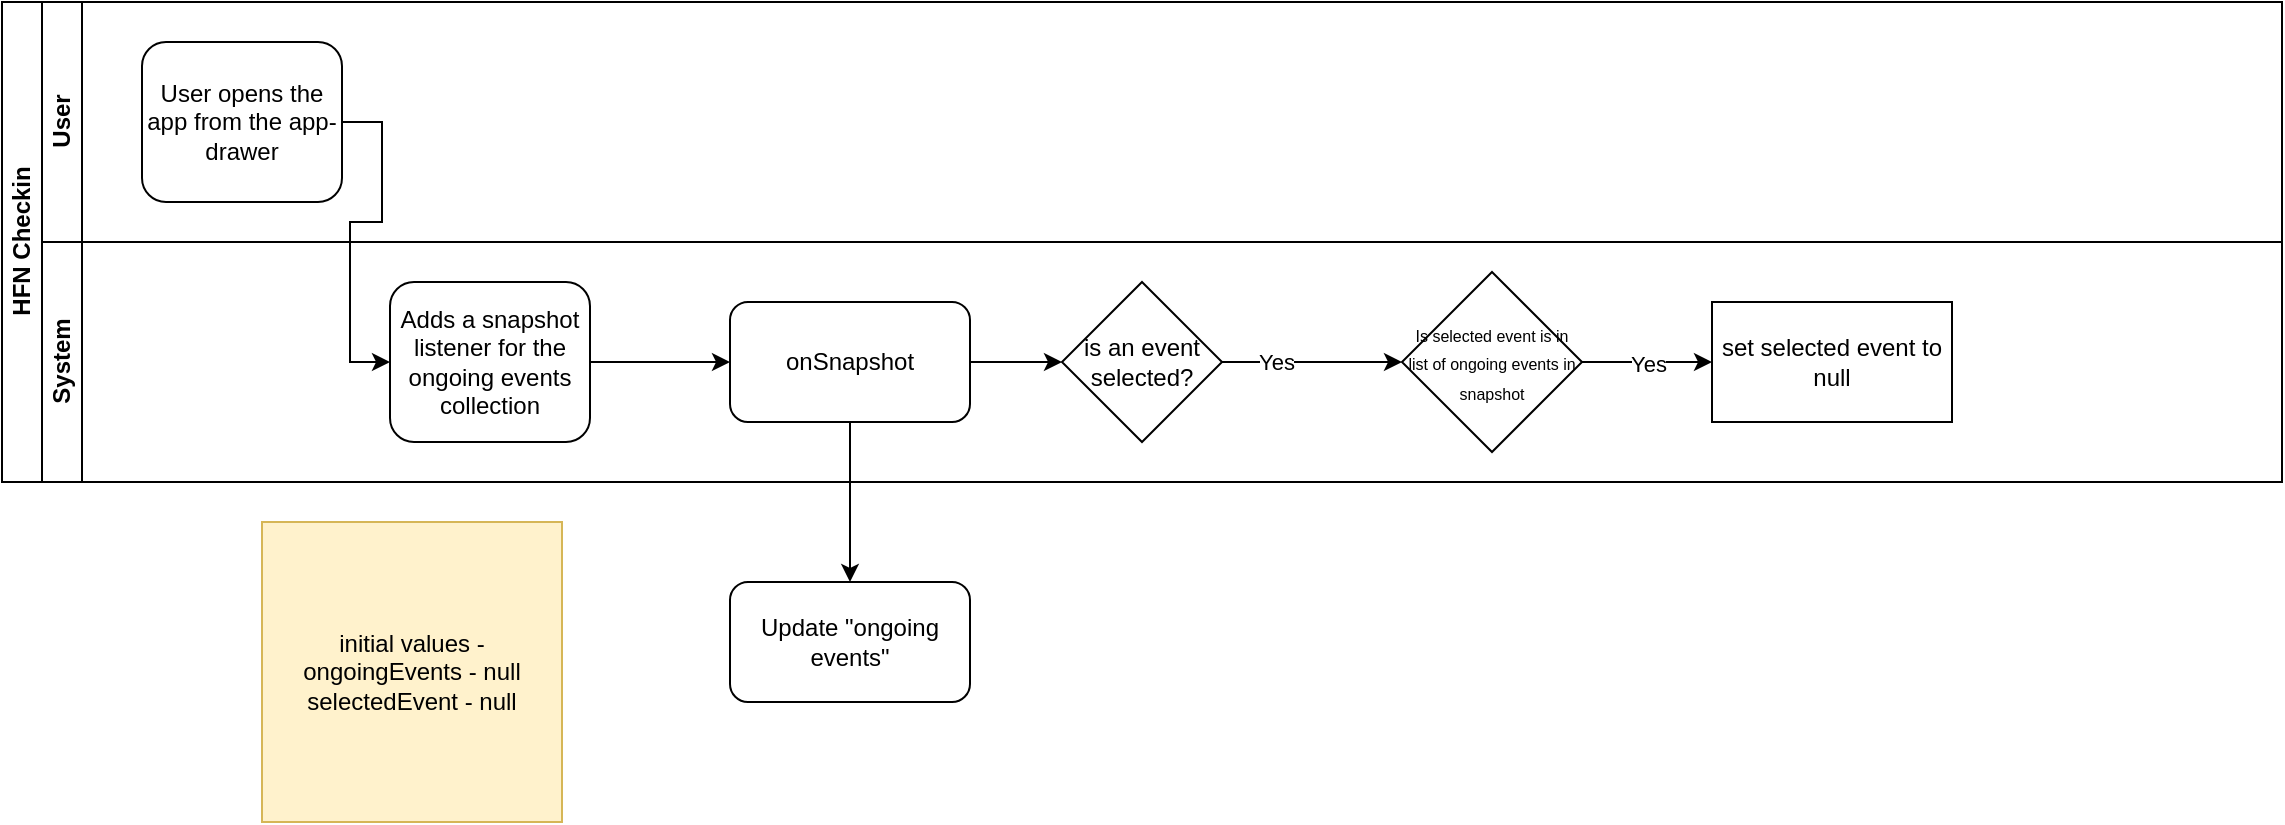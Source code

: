 <mxfile version="22.1.18" type="github" pages="4">
  <diagram id="yiW4KR10rKdyCjURFJfU" name="Page-4">
    <mxGraphModel dx="734" dy="410" grid="1" gridSize="10" guides="1" tooltips="1" connect="1" arrows="1" fold="1" page="1" pageScale="1" pageWidth="827" pageHeight="1169" math="0" shadow="0">
      <root>
        <mxCell id="0" />
        <mxCell id="1" parent="0" />
        <mxCell id="-TcLPKgh1l1aYkD0BIWJ-1" value="&lt;div&gt;HFN Checkin&lt;/div&gt;" style="swimlane;childLayout=stackLayout;resizeParent=1;resizeParentMax=0;horizontal=0;startSize=20;horizontalStack=0;html=1;" vertex="1" parent="1">
          <mxGeometry x="170" y="100" width="1140" height="240" as="geometry" />
        </mxCell>
        <mxCell id="-TcLPKgh1l1aYkD0BIWJ-2" value="&lt;div&gt;User&lt;/div&gt;" style="swimlane;startSize=20;horizontal=0;html=1;" vertex="1" parent="-TcLPKgh1l1aYkD0BIWJ-1">
          <mxGeometry x="20" width="1120" height="120" as="geometry" />
        </mxCell>
        <mxCell id="o1COfC8zm7L3AXukx2hK-1" value="User opens the app from the app-drawer" style="rounded=1;whiteSpace=wrap;html=1;" vertex="1" parent="-TcLPKgh1l1aYkD0BIWJ-2">
          <mxGeometry x="50" y="20" width="100" height="80" as="geometry" />
        </mxCell>
        <mxCell id="-TcLPKgh1l1aYkD0BIWJ-3" value="&lt;div&gt;System&lt;/div&gt;" style="swimlane;startSize=20;horizontal=0;html=1;" vertex="1" parent="-TcLPKgh1l1aYkD0BIWJ-1">
          <mxGeometry x="20" y="120" width="1120" height="120" as="geometry" />
        </mxCell>
        <mxCell id="o1COfC8zm7L3AXukx2hK-5" value="" style="edgeStyle=orthogonalEdgeStyle;rounded=0;orthogonalLoop=1;jettySize=auto;html=1;" edge="1" parent="-TcLPKgh1l1aYkD0BIWJ-3" source="o1COfC8zm7L3AXukx2hK-2" target="o1COfC8zm7L3AXukx2hK-4">
          <mxGeometry relative="1" as="geometry" />
        </mxCell>
        <mxCell id="o1COfC8zm7L3AXukx2hK-2" value="Adds a snapshot listener for the ongoing events collection" style="rounded=1;whiteSpace=wrap;html=1;" vertex="1" parent="-TcLPKgh1l1aYkD0BIWJ-3">
          <mxGeometry x="174" y="20" width="100" height="80" as="geometry" />
        </mxCell>
        <mxCell id="o1COfC8zm7L3AXukx2hK-7" style="edgeStyle=orthogonalEdgeStyle;rounded=0;orthogonalLoop=1;jettySize=auto;html=1;" edge="1" parent="-TcLPKgh1l1aYkD0BIWJ-3" source="o1COfC8zm7L3AXukx2hK-4" target="o1COfC8zm7L3AXukx2hK-6">
          <mxGeometry relative="1" as="geometry" />
        </mxCell>
        <mxCell id="o1COfC8zm7L3AXukx2hK-4" value="onSnapshot" style="whiteSpace=wrap;html=1;rounded=1;" vertex="1" parent="-TcLPKgh1l1aYkD0BIWJ-3">
          <mxGeometry x="344" y="30" width="120" height="60" as="geometry" />
        </mxCell>
        <mxCell id="o1COfC8zm7L3AXukx2hK-9" value="" style="edgeStyle=orthogonalEdgeStyle;rounded=0;orthogonalLoop=1;jettySize=auto;html=1;" edge="1" parent="-TcLPKgh1l1aYkD0BIWJ-3" source="o1COfC8zm7L3AXukx2hK-6" target="o1COfC8zm7L3AXukx2hK-8">
          <mxGeometry relative="1" as="geometry" />
        </mxCell>
        <mxCell id="o1COfC8zm7L3AXukx2hK-10" value="Yes" style="edgeLabel;html=1;align=center;verticalAlign=middle;resizable=0;points=[];" vertex="1" connectable="0" parent="o1COfC8zm7L3AXukx2hK-9">
          <mxGeometry x="-0.416" relative="1" as="geometry">
            <mxPoint as="offset" />
          </mxGeometry>
        </mxCell>
        <mxCell id="o1COfC8zm7L3AXukx2hK-6" value="is an event selected?" style="rhombus;whiteSpace=wrap;html=1;" vertex="1" parent="-TcLPKgh1l1aYkD0BIWJ-3">
          <mxGeometry x="510" y="20" width="80" height="80" as="geometry" />
        </mxCell>
        <mxCell id="o1COfC8zm7L3AXukx2hK-12" value="" style="edgeStyle=orthogonalEdgeStyle;rounded=0;orthogonalLoop=1;jettySize=auto;html=1;" edge="1" parent="-TcLPKgh1l1aYkD0BIWJ-3" source="o1COfC8zm7L3AXukx2hK-8" target="o1COfC8zm7L3AXukx2hK-11">
          <mxGeometry relative="1" as="geometry" />
        </mxCell>
        <mxCell id="o1COfC8zm7L3AXukx2hK-13" value="Yes" style="edgeLabel;html=1;align=center;verticalAlign=middle;resizable=0;points=[];" vertex="1" connectable="0" parent="o1COfC8zm7L3AXukx2hK-12">
          <mxGeometry x="-0.007" y="-1" relative="1" as="geometry">
            <mxPoint as="offset" />
          </mxGeometry>
        </mxCell>
        <mxCell id="o1COfC8zm7L3AXukx2hK-8" value="&lt;font style=&quot;font-size: 8px;&quot;&gt;Is selected event is in list of ongoing events in snapshot&lt;/font&gt;" style="rhombus;whiteSpace=wrap;html=1;" vertex="1" parent="-TcLPKgh1l1aYkD0BIWJ-3">
          <mxGeometry x="680" y="15" width="90" height="90" as="geometry" />
        </mxCell>
        <mxCell id="o1COfC8zm7L3AXukx2hK-11" value="set selected event to null" style="whiteSpace=wrap;html=1;" vertex="1" parent="-TcLPKgh1l1aYkD0BIWJ-3">
          <mxGeometry x="835" y="30" width="120" height="60" as="geometry" />
        </mxCell>
        <mxCell id="o1COfC8zm7L3AXukx2hK-3" style="edgeStyle=orthogonalEdgeStyle;rounded=0;orthogonalLoop=1;jettySize=auto;html=1;entryX=0;entryY=0.5;entryDx=0;entryDy=0;" edge="1" parent="-TcLPKgh1l1aYkD0BIWJ-1" source="o1COfC8zm7L3AXukx2hK-1" target="o1COfC8zm7L3AXukx2hK-2">
          <mxGeometry relative="1" as="geometry">
            <Array as="points">
              <mxPoint x="190" y="60" />
              <mxPoint x="190" y="110" />
              <mxPoint x="174" y="110" />
              <mxPoint x="174" y="180" />
            </Array>
          </mxGeometry>
        </mxCell>
        <mxCell id="o1COfC8zm7L3AXukx2hK-14" value="Update &quot;ongoing events&quot;" style="whiteSpace=wrap;html=1;rounded=1;" vertex="1" parent="1">
          <mxGeometry x="534" y="390" width="120" height="60" as="geometry" />
        </mxCell>
        <mxCell id="o1COfC8zm7L3AXukx2hK-15" value="" style="edgeStyle=orthogonalEdgeStyle;rounded=0;orthogonalLoop=1;jettySize=auto;html=1;" edge="1" parent="1" source="o1COfC8zm7L3AXukx2hK-4" target="o1COfC8zm7L3AXukx2hK-14">
          <mxGeometry relative="1" as="geometry" />
        </mxCell>
        <mxCell id="o1COfC8zm7L3AXukx2hK-16" value="initial values - &lt;br&gt;&lt;div&gt;ongoingEvents - null&lt;br&gt;&lt;/div&gt;selectedEvent - null" style="whiteSpace=wrap;html=1;aspect=fixed;fillColor=#fff2cc;strokeColor=#d6b656;" vertex="1" parent="1">
          <mxGeometry x="300" y="360" width="150" height="150" as="geometry" />
        </mxCell>
      </root>
    </mxGraphModel>
  </diagram>
  <diagram id="7IqZU7v-QbU3dHQ2udvu" name="signed-in-user-flow">
    <mxGraphModel dx="1468" dy="1220" grid="0" gridSize="10" guides="1" tooltips="1" connect="1" arrows="1" fold="1" page="0" pageScale="1" pageWidth="850" pageHeight="1100" math="0" shadow="0">
      <root>
        <mxCell id="0" />
        <mxCell id="1" parent="0" />
        <mxCell id="3OlBQHeY5DATznDpSVn_-13" value="" style="group" parent="1" vertex="1" connectable="0">
          <mxGeometry x="114.5" y="159" width="229" height="197" as="geometry" />
        </mxCell>
        <mxCell id="3OlBQHeY5DATznDpSVn_-6" value="" style="rounded=1;whiteSpace=wrap;html=1;absoluteArcSize=1;arcSize=14;strokeWidth=2;" parent="3OlBQHeY5DATznDpSVn_-13" vertex="1">
          <mxGeometry x="11" y="6.95" width="208" height="177.05" as="geometry" />
        </mxCell>
        <mxCell id="3OlBQHeY5DATznDpSVn_-5" value="" style="sketch=0;outlineConnect=0;fontColor=#232F3E;gradientColor=none;fillColor=#232F3D;strokeColor=none;dashed=0;verticalLabelPosition=bottom;verticalAlign=top;align=center;html=1;fontSize=12;fontStyle=0;aspect=fixed;pointerEvents=1;shape=mxgraph.aws4.camera2;" parent="3OlBQHeY5DATznDpSVn_-13" vertex="1">
          <mxGeometry x="90.38" y="63.002" width="49.25" height="39.147" as="geometry" />
        </mxCell>
        <mxCell id="3OlBQHeY5DATznDpSVn_-7" value="SIGNED IN USER &lt;br&gt;SCANS QR CODE" style="text;html=1;align=center;verticalAlign=middle;resizable=0;points=[];autosize=1;strokeColor=none;fillColor=none;" parent="3OlBQHeY5DATznDpSVn_-13" vertex="1">
          <mxGeometry x="59" y="112.004" width="111" height="32" as="geometry" />
        </mxCell>
        <mxCell id="3OlBQHeY5DATznDpSVn_-15" value="" style="rounded=1;whiteSpace=wrap;html=1;absoluteArcSize=1;arcSize=14;strokeWidth=2;" parent="1" vertex="1">
          <mxGeometry x="466" y="159" width="229" height="312" as="geometry" />
        </mxCell>
        <mxCell id="3OlBQHeY5DATznDpSVn_-28" value="Check In" style="rounded=1;fillColor=#0057D8;strokeColor=none;html=1;fontColor=#ffffff;align=center;verticalAlign=middle;fontStyle=0;fontSize=12;sketch=0;" parent="1" vertex="1">
          <mxGeometry x="537.5" y="263" width="86" height="33" as="geometry" />
        </mxCell>
        <mxCell id="3OlBQHeY5DATznDpSVn_-31" style="edgeStyle=orthogonalEdgeStyle;rounded=0;orthogonalLoop=1;jettySize=auto;html=1;entryX=0;entryY=0.5;entryDx=0;entryDy=0;fontSize=20;fontColor=#999999;strokeWidth=3;exitX=1.002;exitY=0.537;exitDx=0;exitDy=0;exitPerimeter=0;" parent="1" source="3OlBQHeY5DATznDpSVn_-6" target="3OlBQHeY5DATznDpSVn_-15" edge="1">
          <mxGeometry relative="1" as="geometry">
            <mxPoint x="343.5" y="257.5" as="sourcePoint" />
          </mxGeometry>
        </mxCell>
        <mxCell id="3OlBQHeY5DATznDpSVn_-32" value="Help Others Checkin" style="rounded=1;fillColor=#0057D8;strokeColor=none;html=1;fontColor=#ffffff;align=center;verticalAlign=middle;fontStyle=0;fontSize=12;sketch=0;" parent="1" vertex="1">
          <mxGeometry x="512" y="326" width="138.5" height="33" as="geometry" />
        </mxCell>
        <mxCell id="3OlBQHeY5DATznDpSVn_-33" value="" style="rounded=1;whiteSpace=wrap;html=1;absoluteArcSize=1;arcSize=14;strokeWidth=2;" parent="1" vertex="1">
          <mxGeometry x="785" y="159" width="229" height="488" as="geometry" />
        </mxCell>
        <mxCell id="3OlBQHeY5DATznDpSVn_-34" value="" style="edgeStyle=orthogonalEdgeStyle;rounded=0;orthogonalLoop=1;jettySize=auto;html=1;fontSize=20;fontColor=#999999;exitX=1;exitY=0.5;exitDx=0;exitDy=0;strokeWidth=3;" parent="1" source="3OlBQHeY5DATznDpSVn_-32" target="3OlBQHeY5DATznDpSVn_-33" edge="1">
          <mxGeometry relative="1" as="geometry">
            <Array as="points">
              <mxPoint x="718" y="343" />
              <mxPoint x="718" y="315" />
            </Array>
          </mxGeometry>
        </mxCell>
        <mxCell id="3OlBQHeY5DATznDpSVn_-35" value="Abhyasi ID, Email OR Mobile Number" style="fillColor=none;strokeColor=none;html=1;fontSize=11;fontStyle=0;align=left;fontColor=#596780;fontStyle=1;fontSize=11" parent="1" vertex="1">
          <mxGeometry x="793" y="272" width="208" height="20" as="geometry" />
        </mxCell>
        <mxCell id="3OlBQHeY5DATznDpSVn_-36" value="" style="rounded=1;arcSize=9;align=left;spacingLeft=5;strokeColor=#4C9AFF;html=1;strokeWidth=2;fontSize=12;fontColor=#999999;" parent="1" vertex="1">
          <mxGeometry x="793" y="296" width="213" height="33" as="geometry" />
        </mxCell>
        <mxCell id="3OlBQHeY5DATznDpSVn_-37" value="Check In" style="rounded=1;fillColor=#0057D8;strokeColor=none;html=1;fontColor=#ffffff;align=center;verticalAlign=middle;fontStyle=0;fontSize=12;sketch=0;" parent="1" vertex="1">
          <mxGeometry x="830.25" y="388" width="138.5" height="33" as="geometry" />
        </mxCell>
        <mxCell id="3OlBQHeY5DATznDpSVn_-38" value="" style="group" parent="1" vertex="1" connectable="0">
          <mxGeometry x="482" y="188" width="197" height="56" as="geometry" />
        </mxCell>
        <mxCell id="3OlBQHeY5DATznDpSVn_-29" value="Kanha Shanti Vanam" style="text;html=1;align=center;verticalAlign=middle;resizable=0;points=[];autosize=1;strokeColor=none;fillColor=none;fontSize=20;" parent="3OlBQHeY5DATznDpSVn_-38" vertex="1">
          <mxGeometry width="197" height="28" as="geometry" />
        </mxCell>
        <mxCell id="3OlBQHeY5DATznDpSVn_-30" value="Youth Seminar" style="text;html=1;align=center;verticalAlign=middle;resizable=0;points=[];autosize=1;strokeColor=none;fillColor=none;fontSize=20;fontColor=#999999;" parent="3OlBQHeY5DATznDpSVn_-38" vertex="1">
          <mxGeometry x="28.5" y="28" width="140" height="28" as="geometry" />
        </mxCell>
        <mxCell id="3OlBQHeY5DATznDpSVn_-39" value="" style="group" parent="1" vertex="1" connectable="0">
          <mxGeometry x="801" y="188" width="197" height="56" as="geometry" />
        </mxCell>
        <mxCell id="3OlBQHeY5DATznDpSVn_-40" value="Kanha Shanti Vanam" style="text;html=1;align=center;verticalAlign=middle;resizable=0;points=[];autosize=1;strokeColor=none;fillColor=none;fontSize=20;" parent="3OlBQHeY5DATznDpSVn_-39" vertex="1">
          <mxGeometry width="197" height="28" as="geometry" />
        </mxCell>
        <mxCell id="3OlBQHeY5DATznDpSVn_-41" value="Youth Seminar" style="text;html=1;align=center;verticalAlign=middle;resizable=0;points=[];autosize=1;strokeColor=none;fillColor=none;fontSize=20;fontColor=#999999;" parent="3OlBQHeY5DATznDpSVn_-39" vertex="1">
          <mxGeometry x="28.5" y="28" width="140" height="28" as="geometry" />
        </mxCell>
        <mxCell id="3OlBQHeY5DATznDpSVn_-42" value="" style="html=1;verticalLabelPosition=bottom;align=center;labelBackgroundColor=#ffffff;verticalAlign=top;strokeWidth=2;strokeColor=#0080F0;shadow=0;dashed=0;shape=mxgraph.ios7.icons.heart;fontSize=20;fontColor=#999999;" parent="1" vertex="1">
          <mxGeometry x="812" y="345" width="23" height="20" as="geometry" />
        </mxCell>
        <mxCell id="3OlBQHeY5DATznDpSVn_-43" value="Add to favorites" style="text;html=1;align=center;verticalAlign=middle;resizable=0;points=[];autosize=1;strokeColor=none;fillColor=none;fontSize=20;fontColor=#999999;" parent="1" vertex="1">
          <mxGeometry x="842" y="341" width="149" height="28" as="geometry" />
        </mxCell>
        <mxCell id="3OlBQHeY5DATznDpSVn_-44" value="" style="html=1;shadow=0;dashed=0;shape=mxgraph.bootstrap.rrect;rSize=5;html=1;whiteSpace=wrap;fontSize=13;" parent="1" vertex="1">
          <mxGeometry x="799" y="479" width="200" height="150" as="geometry" />
        </mxCell>
        <mxCell id="3OlBQHeY5DATznDpSVn_-45" value="Cras justo odio" style="html=1;shadow=0;dashed=0;shape=mxgraph.bootstrap.topButton;rSize=5;strokeColor=inherit;fillColor=#ffffff;fontColor=#330000;perimeter=none;whiteSpace=wrap;resizeWidth=1;align=left;spacing=10;fontSize=15;" parent="3OlBQHeY5DATznDpSVn_-44" vertex="1">
          <mxGeometry width="200" height="30" relative="1" as="geometry" />
        </mxCell>
        <mxCell id="3OlBQHeY5DATznDpSVn_-46" value="Dapibus ac facilisis in" style="strokeColor=inherit;fillColor=inherit;gradientColor=inherit;fontColor=inherit;html=1;shadow=0;dashed=0;perimeter=none;whiteSpace=wrap;resizeWidth=1;align=left;spacing=10;fontSize=15;" parent="3OlBQHeY5DATznDpSVn_-44" vertex="1">
          <mxGeometry width="200" height="30" relative="1" as="geometry">
            <mxPoint y="30" as="offset" />
          </mxGeometry>
        </mxCell>
        <mxCell id="3OlBQHeY5DATznDpSVn_-47" value="Morbi leo risus" style="strokeColor=inherit;fillColor=inherit;gradientColor=inherit;fontColor=#330000;html=1;shadow=0;dashed=0;perimeter=none;whiteSpace=wrap;resizeWidth=1;align=left;spacing=10;fontSize=15;" parent="3OlBQHeY5DATznDpSVn_-44" vertex="1">
          <mxGeometry width="200" height="30" relative="1" as="geometry">
            <mxPoint y="60" as="offset" />
          </mxGeometry>
        </mxCell>
        <mxCell id="3OlBQHeY5DATznDpSVn_-48" value="Porta ac consectetur ac" style="strokeColor=inherit;fillColor=inherit;gradientColor=inherit;fontColor=inherit;html=1;shadow=0;dashed=0;perimeter=none;whiteSpace=wrap;resizeWidth=1;align=left;spacing=10;fontSize=15;" parent="3OlBQHeY5DATznDpSVn_-44" vertex="1">
          <mxGeometry width="200" height="30" relative="1" as="geometry">
            <mxPoint y="90" as="offset" />
          </mxGeometry>
        </mxCell>
        <mxCell id="3OlBQHeY5DATznDpSVn_-49" value="Vestibulum at eros" style="strokeColor=inherit;fillColor=inherit;gradientColor=inherit;fontColor=inherit;html=1;shadow=0;dashed=0;shape=mxgraph.bootstrap.bottomButton;rSize=5;perimeter=none;whiteSpace=wrap;resizeWidth=1;resizeHeight=0;align=left;spacing=10;fontSize=15;" parent="3OlBQHeY5DATznDpSVn_-44" vertex="1">
          <mxGeometry y="1" width="200" height="30" relative="1" as="geometry">
            <mxPoint y="-30" as="offset" />
          </mxGeometry>
        </mxCell>
        <mxCell id="3OlBQHeY5DATznDpSVn_-51" value="Check In" style="rounded=1;fillColor=#0057D8;strokeColor=none;html=1;fontColor=#ffffff;align=center;verticalAlign=middle;fontStyle=0;fontSize=12;sketch=0;" parent="3OlBQHeY5DATznDpSVn_-44" vertex="1">
          <mxGeometry x="137" y="5" width="55" height="21" as="geometry" />
        </mxCell>
        <mxCell id="3OlBQHeY5DATznDpSVn_-52" value="" style="shape=image;html=1;verticalAlign=top;verticalLabelPosition=bottom;labelBackgroundColor=#FF3333;imageAspect=0;aspect=fixed;image=https://cdn2.iconfinder.com/data/icons/essential-web-5/50/pointer-arrow-move-click-mouse-128.png;fontSize=15;fontColor=#330000;imageBackground=none;sketch=0;" parent="3OlBQHeY5DATznDpSVn_-44" vertex="1">
          <mxGeometry x="117" y="20" width="27" height="27" as="geometry" />
        </mxCell>
        <mxCell id="3OlBQHeY5DATznDpSVn_-50" value="Check In from favorites" style="fillColor=none;strokeColor=none;html=1;fontSize=11;fontStyle=0;align=left;fontColor=#596780;fontStyle=1;fontSize=11" parent="1" vertex="1">
          <mxGeometry x="799" y="454" width="208" height="20" as="geometry" />
        </mxCell>
        <mxCell id="3OlBQHeY5DATznDpSVn_-62" value="" style="shape=image;html=1;verticalAlign=top;verticalLabelPosition=bottom;labelBackgroundColor=#FF3333;imageAspect=0;aspect=fixed;image=https://cdn2.iconfinder.com/data/icons/essential-web-5/50/pointer-arrow-move-click-mouse-128.png;fontSize=15;fontColor=#330000;imageBackground=none;sketch=0;" parent="1" vertex="1">
          <mxGeometry x="822" y="353" width="27" height="27" as="geometry" />
        </mxCell>
        <mxCell id="3OlBQHeY5DATznDpSVn_-74" value="" style="rounded=1;whiteSpace=wrap;html=1;absoluteArcSize=1;arcSize=14;strokeWidth=2;" parent="1" vertex="1">
          <mxGeometry x="1137.5" y="160" width="229" height="913" as="geometry" />
        </mxCell>
        <mxCell id="3OlBQHeY5DATznDpSVn_-75" value="Abhyasi ID, Email OR Mobile Number" style="fillColor=none;strokeColor=none;html=1;fontSize=11;fontStyle=0;align=left;fontColor=#596780;fontStyle=1;fontSize=11" parent="1" vertex="1">
          <mxGeometry x="1145" y="271" width="208" height="20" as="geometry" />
        </mxCell>
        <mxCell id="3OlBQHeY5DATznDpSVn_-76" value="" style="rounded=1;arcSize=9;align=left;spacingLeft=5;strokeColor=#4C9AFF;html=1;strokeWidth=2;fontSize=12;fontColor=#999999;" parent="1" vertex="1">
          <mxGeometry x="1145" y="295" width="213" height="33" as="geometry" />
        </mxCell>
        <mxCell id="3OlBQHeY5DATznDpSVn_-78" value="" style="group" parent="1" vertex="1" connectable="0">
          <mxGeometry x="1153" y="187" width="197" height="56" as="geometry" />
        </mxCell>
        <mxCell id="3OlBQHeY5DATznDpSVn_-79" value="Kanha Shanti Vanam" style="text;html=1;align=center;verticalAlign=middle;resizable=0;points=[];autosize=1;strokeColor=none;fillColor=none;fontSize=20;" parent="3OlBQHeY5DATznDpSVn_-78" vertex="1">
          <mxGeometry width="197" height="28" as="geometry" />
        </mxCell>
        <mxCell id="3OlBQHeY5DATznDpSVn_-80" value="Youth Seminar" style="text;html=1;align=center;verticalAlign=middle;resizable=0;points=[];autosize=1;strokeColor=none;fillColor=none;fontSize=20;fontColor=#999999;" parent="3OlBQHeY5DATznDpSVn_-78" vertex="1">
          <mxGeometry x="28.5" y="28" width="140" height="28" as="geometry" />
        </mxCell>
        <mxCell id="3OlBQHeY5DATznDpSVn_-81" value="" style="html=1;verticalLabelPosition=bottom;align=center;labelBackgroundColor=#ffffff;verticalAlign=top;strokeWidth=2;strokeColor=#0080F0;shadow=0;dashed=0;shape=mxgraph.ios7.icons.heart;fontSize=20;fontColor=#999999;" parent="1" vertex="1">
          <mxGeometry x="1164" y="344" width="23" height="20" as="geometry" />
        </mxCell>
        <mxCell id="3OlBQHeY5DATznDpSVn_-82" value="Add to favorites" style="text;html=1;align=center;verticalAlign=middle;resizable=0;points=[];autosize=1;strokeColor=none;fillColor=none;fontSize=20;fontColor=#999999;" parent="1" vertex="1">
          <mxGeometry x="1194" y="340" width="149" height="28" as="geometry" />
        </mxCell>
        <mxCell id="3OlBQHeY5DATznDpSVn_-92" value="" style="shape=image;html=1;verticalAlign=top;verticalLabelPosition=bottom;labelBackgroundColor=#FF3333;imageAspect=0;aspect=fixed;image=https://cdn2.iconfinder.com/data/icons/essential-web-5/50/pointer-arrow-move-click-mouse-128.png;fontSize=15;fontColor=#330000;imageBackground=none;sketch=0;" parent="1" vertex="1">
          <mxGeometry x="1174" y="352" width="27" height="27" as="geometry" />
        </mxCell>
        <mxCell id="3OlBQHeY5DATznDpSVn_-93" value="" style="group" parent="1" vertex="1" connectable="0">
          <mxGeometry x="1148" y="881" width="208" height="175" as="geometry" />
        </mxCell>
        <mxCell id="3OlBQHeY5DATznDpSVn_-83" value="" style="html=1;shadow=0;dashed=0;shape=mxgraph.bootstrap.rrect;rSize=5;html=1;whiteSpace=wrap;fontSize=13;" parent="3OlBQHeY5DATznDpSVn_-93" vertex="1">
          <mxGeometry y="25" width="200" height="150" as="geometry" />
        </mxCell>
        <mxCell id="3OlBQHeY5DATznDpSVn_-84" value="Cras justo odio" style="html=1;shadow=0;dashed=0;shape=mxgraph.bootstrap.topButton;rSize=5;strokeColor=inherit;fillColor=#ffffff;fontColor=#330000;perimeter=none;whiteSpace=wrap;resizeWidth=1;align=left;spacing=10;fontSize=15;" parent="3OlBQHeY5DATznDpSVn_-83" vertex="1">
          <mxGeometry width="200" height="30" relative="1" as="geometry" />
        </mxCell>
        <mxCell id="3OlBQHeY5DATznDpSVn_-85" value="Dapibus ac facilisis in" style="strokeColor=inherit;fillColor=inherit;gradientColor=inherit;fontColor=inherit;html=1;shadow=0;dashed=0;perimeter=none;whiteSpace=wrap;resizeWidth=1;align=left;spacing=10;fontSize=15;" parent="3OlBQHeY5DATznDpSVn_-83" vertex="1">
          <mxGeometry width="200" height="30" relative="1" as="geometry">
            <mxPoint y="30" as="offset" />
          </mxGeometry>
        </mxCell>
        <mxCell id="3OlBQHeY5DATznDpSVn_-86" value="Morbi leo risus" style="strokeColor=inherit;fillColor=inherit;gradientColor=inherit;fontColor=#330000;html=1;shadow=0;dashed=0;perimeter=none;whiteSpace=wrap;resizeWidth=1;align=left;spacing=10;fontSize=15;" parent="3OlBQHeY5DATznDpSVn_-83" vertex="1">
          <mxGeometry width="200" height="30" relative="1" as="geometry">
            <mxPoint y="60" as="offset" />
          </mxGeometry>
        </mxCell>
        <mxCell id="3OlBQHeY5DATznDpSVn_-87" value="Porta ac consectetur ac" style="strokeColor=inherit;fillColor=inherit;gradientColor=inherit;fontColor=inherit;html=1;shadow=0;dashed=0;perimeter=none;whiteSpace=wrap;resizeWidth=1;align=left;spacing=10;fontSize=15;" parent="3OlBQHeY5DATznDpSVn_-83" vertex="1">
          <mxGeometry width="200" height="30" relative="1" as="geometry">
            <mxPoint y="90" as="offset" />
          </mxGeometry>
        </mxCell>
        <mxCell id="3OlBQHeY5DATznDpSVn_-88" value="Vestibulum at eros" style="strokeColor=inherit;fillColor=inherit;gradientColor=inherit;fontColor=inherit;html=1;shadow=0;dashed=0;shape=mxgraph.bootstrap.bottomButton;rSize=5;perimeter=none;whiteSpace=wrap;resizeWidth=1;resizeHeight=0;align=left;spacing=10;fontSize=15;" parent="3OlBQHeY5DATznDpSVn_-83" vertex="1">
          <mxGeometry y="1" width="200" height="30" relative="1" as="geometry">
            <mxPoint y="-30" as="offset" />
          </mxGeometry>
        </mxCell>
        <mxCell id="3OlBQHeY5DATznDpSVn_-89" value="Check In" style="rounded=1;fillColor=#0057D8;strokeColor=none;html=1;fontColor=#ffffff;align=center;verticalAlign=middle;fontStyle=0;fontSize=12;sketch=0;" parent="3OlBQHeY5DATznDpSVn_-83" vertex="1">
          <mxGeometry x="137" y="5" width="55" height="21" as="geometry" />
        </mxCell>
        <mxCell id="3OlBQHeY5DATznDpSVn_-90" value="" style="shape=image;html=1;verticalAlign=top;verticalLabelPosition=bottom;labelBackgroundColor=#FF3333;imageAspect=0;aspect=fixed;image=https://cdn2.iconfinder.com/data/icons/essential-web-5/50/pointer-arrow-move-click-mouse-128.png;fontSize=15;fontColor=#330000;imageBackground=none;sketch=0;" parent="3OlBQHeY5DATznDpSVn_-83" vertex="1">
          <mxGeometry x="117" y="20" width="27" height="27" as="geometry" />
        </mxCell>
        <mxCell id="3OlBQHeY5DATznDpSVn_-91" value="Check In from favorite list" style="fillColor=none;strokeColor=none;html=1;fontSize=11;fontStyle=0;align=left;fontColor=#596780;fontStyle=1;fontSize=11" parent="3OlBQHeY5DATznDpSVn_-93" vertex="1">
          <mxGeometry width="208" height="20" as="geometry" />
        </mxCell>
        <mxCell id="3OlBQHeY5DATznDpSVn_-94" value="Full Name *" style="fillColor=none;strokeColor=none;html=1;fontSize=11;fontStyle=0;align=left;fontColor=#596780;fontStyle=1;fontSize=11" parent="1" vertex="1">
          <mxGeometry x="1145" y="456" width="208" height="20" as="geometry" />
        </mxCell>
        <mxCell id="3OlBQHeY5DATznDpSVn_-95" value="" style="rounded=1;arcSize=9;align=left;spacingLeft=5;strokeColor=#4C9AFF;html=1;strokeWidth=2;fontSize=12;fontColor=#999999;" parent="1" vertex="1">
          <mxGeometry x="1145" y="480" width="213" height="33" as="geometry" />
        </mxCell>
        <mxCell id="3OlBQHeY5DATznDpSVn_-96" value="City / State / Country *" style="fillColor=none;strokeColor=none;html=1;fontSize=11;fontStyle=0;align=left;fontColor=#596780;fontStyle=1;fontSize=11" parent="1" vertex="1">
          <mxGeometry x="1145" y="519" width="208" height="20" as="geometry" />
        </mxCell>
        <mxCell id="3OlBQHeY5DATznDpSVn_-97" value="" style="rounded=1;arcSize=9;align=left;spacingLeft=5;strokeColor=#4C9AFF;html=1;strokeWidth=2;fontSize=12;fontColor=#999999;" parent="1" vertex="1">
          <mxGeometry x="1145" y="543" width="213" height="33" as="geometry" />
        </mxCell>
        <mxCell id="3OlBQHeY5DATznDpSVn_-98" value="Age Group" style="fillColor=none;strokeColor=none;html=1;fontSize=11;fontStyle=0;align=left;fontColor=#596780;fontStyle=1;fontSize=11" parent="1" vertex="1">
          <mxGeometry x="1145" y="584" width="208" height="20" as="geometry" />
        </mxCell>
        <mxCell id="3OlBQHeY5DATznDpSVn_-99" value="30 - 35" style="rounded=1;arcSize=9;align=left;spacingLeft=5;strokeColor=#4C9AFF;html=1;strokeWidth=2;fontSize=12;fontColor=#999999;" parent="1" vertex="1">
          <mxGeometry x="1145" y="608" width="213" height="33" as="geometry" />
        </mxCell>
        <mxCell id="3OlBQHeY5DATznDpSVn_-100" value="" style="shape=image;html=1;verticalAlign=top;verticalLabelPosition=bottom;labelBackgroundColor=#ffffff;imageAspect=0;aspect=fixed;image=https://cdn2.iconfinder.com/data/icons/boxicons-solid-vol-1/24/bxs-caret-down-square-128.png;sketch=0;fontSize=12;fontColor=#330000;fillColor=#F19C99;" parent="1" vertex="1">
          <mxGeometry x="1321" y="610" width="29" height="29" as="geometry" />
        </mxCell>
        <mxCell id="3OlBQHeY5DATznDpSVn_-101" value="" style="rounded=1;arcSize=9;align=left;spacingLeft=5;strokeColor=#4C9AFF;html=1;strokeWidth=2;fontSize=12;fontColor=#999999;" parent="1" vertex="1">
          <mxGeometry x="1145" y="675" width="213" height="33" as="geometry" />
        </mxCell>
        <mxCell id="3OlBQHeY5DATznDpSVn_-102" value="Gender" style="fillColor=none;strokeColor=none;html=1;fontSize=11;fontStyle=0;align=left;fontColor=#596780;fontStyle=1;fontSize=11" parent="1" vertex="1">
          <mxGeometry x="1145" y="651" width="208" height="20" as="geometry" />
        </mxCell>
        <mxCell id="3OlBQHeY5DATznDpSVn_-103" value="" style="shape=image;html=1;verticalAlign=top;verticalLabelPosition=bottom;labelBackgroundColor=#ffffff;imageAspect=0;aspect=fixed;image=https://cdn2.iconfinder.com/data/icons/boxicons-solid-vol-1/24/bxs-caret-down-square-128.png;sketch=0;fontSize=12;fontColor=#330000;fillColor=#F19C99;" parent="1" vertex="1">
          <mxGeometry x="1324" y="677" width="29" height="29" as="geometry" />
        </mxCell>
        <mxCell id="3OlBQHeY5DATznDpSVn_-104" value="" style="rounded=1;arcSize=9;align=left;spacingLeft=5;strokeColor=#4C9AFF;html=1;strokeWidth=2;fontSize=12;fontColor=#999999;" parent="1" vertex="1">
          <mxGeometry x="1145" y="742" width="213" height="33" as="geometry" />
        </mxCell>
        <mxCell id="3OlBQHeY5DATznDpSVn_-105" value="Mobile" style="fillColor=none;strokeColor=none;html=1;fontSize=11;fontStyle=0;align=left;fontColor=#596780;fontStyle=1;fontSize=11" parent="1" vertex="1">
          <mxGeometry x="1145" y="718" width="208" height="20" as="geometry" />
        </mxCell>
        <mxCell id="3OlBQHeY5DATznDpSVn_-106" value="Check In" style="rounded=1;fillColor=#0057D8;strokeColor=none;html=1;fontColor=#ffffff;align=center;verticalAlign=middle;fontStyle=0;fontSize=12;sketch=0;" parent="1" vertex="1">
          <mxGeometry x="1224" y="802" width="73" height="33" as="geometry" />
        </mxCell>
        <mxCell id="3OlBQHeY5DATznDpSVn_-68" value="&lt;div style=&quot;font-size: 12px;&quot;&gt;Profile with the email-id not found.&amp;nbsp; Please enter &lt;br style=&quot;font-size: 12px;&quot;&gt;the following details to checkin&lt;br style=&quot;font-size: 12px;&quot;&gt;&lt;/div&gt;" style="rounded=1;whiteSpace=wrap;html=1;absoluteArcSize=1;arcSize=14;strokeWidth=2;labelBackgroundColor=none;sketch=0;fontSize=12;fillColor=#ffe6cc;strokeColor=#d79b00;" parent="1" vertex="1">
          <mxGeometry x="1149" y="382" width="206" height="66" as="geometry" />
        </mxCell>
        <mxCell id="3OlBQHeY5DATznDpSVn_-63" style="edgeStyle=orthogonalEdgeStyle;rounded=0;orthogonalLoop=1;jettySize=auto;html=1;entryX=0;entryY=0.5;entryDx=0;entryDy=0;fontSize=15;fontColor=#330000;strokeWidth=3;exitX=1;exitY=0.5;exitDx=0;exitDy=0;" parent="1" source="3OlBQHeY5DATznDpSVn_-37" target="3OlBQHeY5DATznDpSVn_-74" edge="1">
          <mxGeometry relative="1" as="geometry">
            <mxPoint x="1121" y="403" as="targetPoint" />
          </mxGeometry>
        </mxCell>
        <mxCell id="3OlBQHeY5DATznDpSVn_-108" value="If user&lt;br&gt;not found&lt;br&gt;in DB" style="edgeLabel;html=1;align=center;verticalAlign=middle;resizable=0;points=[];fontSize=12;fontColor=#330000;labelBorderColor=#000000;spacingTop=6;spacing=10;spacingLeft=0;" parent="3OlBQHeY5DATznDpSVn_-63" vertex="1" connectable="0">
          <mxGeometry x="-0.241" y="2" relative="1" as="geometry">
            <mxPoint x="1" y="3" as="offset" />
          </mxGeometry>
        </mxCell>
        <mxCell id="3OlBQHeY5DATznDpSVn_-112" value="Cancel" style="html=1;shadow=0;dashed=0;shape=mxgraph.bootstrap.rrect;rSize=5;strokeWidth=1;whiteSpace=wrap;align=center;verticalAlign=middle;spacingLeft=0;fontStyle=0;fontSize=13;spacing=5;labelBackgroundColor=none;labelBorderColor=none;sketch=0;" parent="1" vertex="1">
          <mxGeometry x="1146.5" y="803" width="65.5" height="32" as="geometry" />
        </mxCell>
        <mxCell id="NC0khFK70KJ1UeXHHLkX-1" value="" style="endArrow=classic;html=1;strokeWidth=2;rounded=0;edgeStyle=orthogonalEdgeStyle;dashed=1;endFill=0;" parent="1" source="3OlBQHeY5DATznDpSVn_-29" target="NC0khFK70KJ1UeXHHLkX-4" edge="1">
          <mxGeometry width="50" height="50" relative="1" as="geometry">
            <mxPoint x="631" y="303" as="sourcePoint" />
            <mxPoint x="719" y="11" as="targetPoint" />
          </mxGeometry>
        </mxCell>
        <mxCell id="NC0khFK70KJ1UeXHHLkX-2" value="" style="endArrow=classic;html=1;strokeWidth=2;rounded=0;edgeStyle=orthogonalEdgeStyle;dashed=1;endFill=0;exitX=1.004;exitY=0.607;exitDx=0;exitDy=0;exitPerimeter=0;entryX=0.565;entryY=1;entryDx=0;entryDy=0;entryPerimeter=0;" parent="1" source="3OlBQHeY5DATznDpSVn_-30" target="NC0khFK70KJ1UeXHHLkX-4" edge="1">
          <mxGeometry width="50" height="50" relative="1" as="geometry">
            <mxPoint x="689" y="212" as="sourcePoint" />
            <mxPoint x="731" y="7" as="targetPoint" />
          </mxGeometry>
        </mxCell>
        <mxCell id="NC0khFK70KJ1UeXHHLkX-4" value="Event Name&lt;br&gt;&amp;amp;&lt;br&gt;Event Location&lt;br&gt;from QR" style="rounded=1;whiteSpace=wrap;html=1;fillColor=#fff2cc;strokeColor=#d6b656;" parent="1" vertex="1">
          <mxGeometry x="647" y="-73" width="154" height="75" as="geometry" />
        </mxCell>
        <mxCell id="NC0khFK70KJ1UeXHHLkX-5" value="" style="endArrow=classic;html=1;strokeWidth=2;rounded=0;edgeStyle=orthogonalEdgeStyle;dashed=1;endFill=0;exitX=0;exitY=0.5;exitDx=0;exitDy=0;" parent="1" source="3OlBQHeY5DATznDpSVn_-28" target="NC0khFK70KJ1UeXHHLkX-6" edge="1">
          <mxGeometry width="50" height="50" relative="1" as="geometry">
            <mxPoint x="590.5" y="198" as="sourcePoint" />
            <mxPoint x="481" y="19" as="targetPoint" />
          </mxGeometry>
        </mxCell>
        <mxCell id="NC0khFK70KJ1UeXHHLkX-6" value="If signed-in user clicks this button; s/he will check-in into the event" style="rounded=1;whiteSpace=wrap;html=1;fillColor=#fff2cc;strokeColor=#d6b656;" parent="1" vertex="1">
          <mxGeometry x="406" y="-59" width="154" height="75" as="geometry" />
        </mxCell>
      </root>
    </mxGraphModel>
  </diagram>
  <diagram id="MxxgKHex_dLI8aPa08wY" name="un-signed-in-user-flow">
    <mxGraphModel dx="954" dy="533" grid="0" gridSize="10" guides="1" tooltips="1" connect="1" arrows="1" fold="1" page="0" pageScale="1" pageWidth="850" pageHeight="1100" math="0" shadow="0">
      <root>
        <mxCell id="H5ypNNIVPtqMeScYhi6c-0" />
        <mxCell id="H5ypNNIVPtqMeScYhi6c-1" parent="H5ypNNIVPtqMeScYhi6c-0" />
        <mxCell id="qE2rS50ZIlhf5AQfBKEY-0" style="edgeStyle=orthogonalEdgeStyle;rounded=0;orthogonalLoop=1;jettySize=auto;html=1;entryX=0.5;entryY=0;entryDx=0;entryDy=0;" parent="H5ypNNIVPtqMeScYhi6c-1" source="qE2rS50ZIlhf5AQfBKEY-1" target="kav7L4Of-K5uVxW6N-yE-1" edge="1">
          <mxGeometry relative="1" as="geometry">
            <mxPoint x="229" y="159" as="targetPoint" />
          </mxGeometry>
        </mxCell>
        <mxCell id="qE2rS50ZIlhf5AQfBKEY-1" value="guest user is&lt;br&gt;facing the QR code" style="strokeWidth=2;html=1;shape=mxgraph.flowchart.start_1;whiteSpace=wrap;" parent="H5ypNNIVPtqMeScYhi6c-1" vertex="1">
          <mxGeometry x="155" y="65" width="148" height="66" as="geometry" />
        </mxCell>
        <mxCell id="qE2rS50ZIlhf5AQfBKEY-10" value="" style="rounded=1;whiteSpace=wrap;html=1;absoluteArcSize=1;arcSize=14;strokeWidth=2;" parent="H5ypNNIVPtqMeScYhi6c-1" vertex="1">
          <mxGeometry x="466" y="159" width="229" height="480" as="geometry" />
        </mxCell>
        <mxCell id="qE2rS50ZIlhf5AQfBKEY-12" style="edgeStyle=orthogonalEdgeStyle;rounded=0;orthogonalLoop=1;jettySize=auto;html=1;entryX=0;entryY=0.5;entryDx=0;entryDy=0;fontSize=20;fontColor=#999999;strokeWidth=3;exitX=1.002;exitY=0.65;exitDx=0;exitDy=0;exitPerimeter=0;" parent="H5ypNNIVPtqMeScYhi6c-1" source="kav7L4Of-K5uVxW6N-yE-1" target="qE2rS50ZIlhf5AQfBKEY-10" edge="1">
          <mxGeometry relative="1" as="geometry">
            <mxPoint x="343.5" y="315" as="sourcePoint" />
          </mxGeometry>
        </mxCell>
        <mxCell id="qE2rS50ZIlhf5AQfBKEY-73" value="user scans&lt;br&gt;the QR code" style="edgeLabel;html=1;align=center;verticalAlign=middle;resizable=0;points=[];fontSize=13;fontColor=#330000;labelBorderColor=default;" parent="qE2rS50ZIlhf5AQfBKEY-12" vertex="1" connectable="0">
          <mxGeometry x="-0.322" y="-1" relative="1" as="geometry">
            <mxPoint x="-4" y="21" as="offset" />
          </mxGeometry>
        </mxCell>
        <mxCell id="qE2rS50ZIlhf5AQfBKEY-19" value="" style="group" parent="H5ypNNIVPtqMeScYhi6c-1" vertex="1" connectable="0">
          <mxGeometry x="482" y="188" width="197" height="56" as="geometry" />
        </mxCell>
        <mxCell id="qE2rS50ZIlhf5AQfBKEY-20" value="Kanha Shanti Vanam" style="text;html=1;align=center;verticalAlign=middle;resizable=0;points=[];autosize=1;strokeColor=none;fillColor=none;fontSize=20;" parent="qE2rS50ZIlhf5AQfBKEY-19" vertex="1">
          <mxGeometry width="197" height="28" as="geometry" />
        </mxCell>
        <mxCell id="qE2rS50ZIlhf5AQfBKEY-21" value="Youth Seminar" style="text;html=1;align=center;verticalAlign=middle;resizable=0;points=[];autosize=1;strokeColor=none;fillColor=none;fontSize=20;fontColor=#999999;" parent="qE2rS50ZIlhf5AQfBKEY-19" vertex="1">
          <mxGeometry x="28.5" y="28" width="140" height="28" as="geometry" />
        </mxCell>
        <mxCell id="qE2rS50ZIlhf5AQfBKEY-37" value="" style="rounded=1;whiteSpace=wrap;html=1;absoluteArcSize=1;arcSize=14;strokeWidth=2;" parent="H5ypNNIVPtqMeScYhi6c-1" vertex="1">
          <mxGeometry x="821.75" y="146" width="229" height="913" as="geometry" />
        </mxCell>
        <mxCell id="qE2rS50ZIlhf5AQfBKEY-38" value="Abhyasi ID, Email OR Mobile Number" style="fillColor=none;strokeColor=none;html=1;fontSize=11;fontStyle=0;align=left;fontColor=#596780;fontStyle=1;fontSize=11" parent="H5ypNNIVPtqMeScYhi6c-1" vertex="1">
          <mxGeometry x="829.25" y="257" width="208" height="20" as="geometry" />
        </mxCell>
        <mxCell id="qE2rS50ZIlhf5AQfBKEY-39" value="" style="rounded=1;arcSize=9;align=left;spacingLeft=5;strokeColor=#4C9AFF;html=1;strokeWidth=2;fontSize=12;fontColor=#999999;" parent="H5ypNNIVPtqMeScYhi6c-1" vertex="1">
          <mxGeometry x="829.25" y="281" width="213" height="33" as="geometry" />
        </mxCell>
        <mxCell id="qE2rS50ZIlhf5AQfBKEY-40" value="" style="group" parent="H5ypNNIVPtqMeScYhi6c-1" vertex="1" connectable="0">
          <mxGeometry x="837.25" y="173" width="197" height="56" as="geometry" />
        </mxCell>
        <mxCell id="qE2rS50ZIlhf5AQfBKEY-41" value="Kanha Shanti Vanam" style="text;html=1;align=center;verticalAlign=middle;resizable=0;points=[];autosize=1;strokeColor=none;fillColor=none;fontSize=20;" parent="qE2rS50ZIlhf5AQfBKEY-40" vertex="1">
          <mxGeometry width="197" height="28" as="geometry" />
        </mxCell>
        <mxCell id="qE2rS50ZIlhf5AQfBKEY-42" value="Youth Seminar" style="text;html=1;align=center;verticalAlign=middle;resizable=0;points=[];autosize=1;strokeColor=none;fillColor=none;fontSize=20;fontColor=#999999;" parent="qE2rS50ZIlhf5AQfBKEY-40" vertex="1">
          <mxGeometry x="28.5" y="28" width="140" height="28" as="geometry" />
        </mxCell>
        <mxCell id="qE2rS50ZIlhf5AQfBKEY-43" value="" style="html=1;verticalLabelPosition=bottom;align=center;labelBackgroundColor=#ffffff;verticalAlign=top;strokeWidth=2;strokeColor=#0080F0;shadow=0;dashed=0;shape=mxgraph.ios7.icons.heart;fontSize=20;fontColor=#999999;" parent="H5ypNNIVPtqMeScYhi6c-1" vertex="1">
          <mxGeometry x="848.25" y="330" width="23" height="20" as="geometry" />
        </mxCell>
        <mxCell id="qE2rS50ZIlhf5AQfBKEY-44" value="Add to favorites" style="text;html=1;align=center;verticalAlign=middle;resizable=0;points=[];autosize=1;strokeColor=none;fillColor=none;fontSize=20;fontColor=#999999;" parent="H5ypNNIVPtqMeScYhi6c-1" vertex="1">
          <mxGeometry x="878.25" y="326" width="149" height="28" as="geometry" />
        </mxCell>
        <mxCell id="qE2rS50ZIlhf5AQfBKEY-45" value="" style="shape=image;html=1;verticalAlign=top;verticalLabelPosition=bottom;labelBackgroundColor=#FF3333;imageAspect=0;aspect=fixed;image=https://cdn2.iconfinder.com/data/icons/essential-web-5/50/pointer-arrow-move-click-mouse-128.png;fontSize=15;fontColor=#330000;imageBackground=none;sketch=0;" parent="H5ypNNIVPtqMeScYhi6c-1" vertex="1">
          <mxGeometry x="858.25" y="338" width="27" height="27" as="geometry" />
        </mxCell>
        <mxCell id="qE2rS50ZIlhf5AQfBKEY-46" value="" style="group" parent="H5ypNNIVPtqMeScYhi6c-1" vertex="1" connectable="0">
          <mxGeometry x="832.25" y="867" width="208" height="175" as="geometry" />
        </mxCell>
        <mxCell id="qE2rS50ZIlhf5AQfBKEY-47" value="" style="html=1;shadow=0;dashed=0;shape=mxgraph.bootstrap.rrect;rSize=5;html=1;whiteSpace=wrap;fontSize=13;" parent="qE2rS50ZIlhf5AQfBKEY-46" vertex="1">
          <mxGeometry y="25" width="200" height="150" as="geometry" />
        </mxCell>
        <mxCell id="qE2rS50ZIlhf5AQfBKEY-48" value="Cras justo odio" style="html=1;shadow=0;dashed=0;shape=mxgraph.bootstrap.topButton;rSize=5;strokeColor=inherit;fillColor=#ffffff;fontColor=#330000;perimeter=none;whiteSpace=wrap;resizeWidth=1;align=left;spacing=10;fontSize=15;" parent="qE2rS50ZIlhf5AQfBKEY-47" vertex="1">
          <mxGeometry width="200" height="30" relative="1" as="geometry" />
        </mxCell>
        <mxCell id="qE2rS50ZIlhf5AQfBKEY-49" value="Dapibus ac facilisis in" style="strokeColor=inherit;fillColor=inherit;gradientColor=inherit;fontColor=inherit;html=1;shadow=0;dashed=0;perimeter=none;whiteSpace=wrap;resizeWidth=1;align=left;spacing=10;fontSize=15;" parent="qE2rS50ZIlhf5AQfBKEY-47" vertex="1">
          <mxGeometry width="200" height="30" relative="1" as="geometry">
            <mxPoint y="30" as="offset" />
          </mxGeometry>
        </mxCell>
        <mxCell id="qE2rS50ZIlhf5AQfBKEY-50" value="Morbi leo risus" style="strokeColor=inherit;fillColor=inherit;gradientColor=inherit;fontColor=#330000;html=1;shadow=0;dashed=0;perimeter=none;whiteSpace=wrap;resizeWidth=1;align=left;spacing=10;fontSize=15;" parent="qE2rS50ZIlhf5AQfBKEY-47" vertex="1">
          <mxGeometry width="200" height="30" relative="1" as="geometry">
            <mxPoint y="60" as="offset" />
          </mxGeometry>
        </mxCell>
        <mxCell id="qE2rS50ZIlhf5AQfBKEY-51" value="Porta ac consectetur ac" style="strokeColor=inherit;fillColor=inherit;gradientColor=inherit;fontColor=inherit;html=1;shadow=0;dashed=0;perimeter=none;whiteSpace=wrap;resizeWidth=1;align=left;spacing=10;fontSize=15;" parent="qE2rS50ZIlhf5AQfBKEY-47" vertex="1">
          <mxGeometry width="200" height="30" relative="1" as="geometry">
            <mxPoint y="90" as="offset" />
          </mxGeometry>
        </mxCell>
        <mxCell id="qE2rS50ZIlhf5AQfBKEY-52" value="Vestibulum at eros" style="strokeColor=inherit;fillColor=inherit;gradientColor=inherit;fontColor=inherit;html=1;shadow=0;dashed=0;shape=mxgraph.bootstrap.bottomButton;rSize=5;perimeter=none;whiteSpace=wrap;resizeWidth=1;resizeHeight=0;align=left;spacing=10;fontSize=15;" parent="qE2rS50ZIlhf5AQfBKEY-47" vertex="1">
          <mxGeometry y="1" width="200" height="30" relative="1" as="geometry">
            <mxPoint y="-30" as="offset" />
          </mxGeometry>
        </mxCell>
        <mxCell id="qE2rS50ZIlhf5AQfBKEY-53" value="Check In" style="rounded=1;fillColor=#0057D8;strokeColor=none;html=1;fontColor=#ffffff;align=center;verticalAlign=middle;fontStyle=0;fontSize=12;sketch=0;" parent="qE2rS50ZIlhf5AQfBKEY-47" vertex="1">
          <mxGeometry x="137" y="5" width="55" height="21" as="geometry" />
        </mxCell>
        <mxCell id="qE2rS50ZIlhf5AQfBKEY-54" value="" style="shape=image;html=1;verticalAlign=top;verticalLabelPosition=bottom;labelBackgroundColor=#FF3333;imageAspect=0;aspect=fixed;image=https://cdn2.iconfinder.com/data/icons/essential-web-5/50/pointer-arrow-move-click-mouse-128.png;fontSize=15;fontColor=#330000;imageBackground=none;sketch=0;" parent="qE2rS50ZIlhf5AQfBKEY-47" vertex="1">
          <mxGeometry x="117" y="20" width="27" height="27" as="geometry" />
        </mxCell>
        <mxCell id="qE2rS50ZIlhf5AQfBKEY-55" value="Check In from favorite list" style="fillColor=none;strokeColor=none;html=1;fontSize=11;fontStyle=0;align=left;fontColor=#596780;fontStyle=1;fontSize=11" parent="qE2rS50ZIlhf5AQfBKEY-46" vertex="1">
          <mxGeometry width="208" height="20" as="geometry" />
        </mxCell>
        <mxCell id="qE2rS50ZIlhf5AQfBKEY-56" value="Full Name *" style="fillColor=none;strokeColor=none;html=1;fontSize=11;fontStyle=0;align=left;fontColor=#596780;fontStyle=1;fontSize=11" parent="H5ypNNIVPtqMeScYhi6c-1" vertex="1">
          <mxGeometry x="829.25" y="442" width="208" height="20" as="geometry" />
        </mxCell>
        <mxCell id="qE2rS50ZIlhf5AQfBKEY-57" value="" style="rounded=1;arcSize=9;align=left;spacingLeft=5;strokeColor=#4C9AFF;html=1;strokeWidth=2;fontSize=12;fontColor=#999999;" parent="H5ypNNIVPtqMeScYhi6c-1" vertex="1">
          <mxGeometry x="829.25" y="466" width="213" height="33" as="geometry" />
        </mxCell>
        <mxCell id="qE2rS50ZIlhf5AQfBKEY-58" value="City / State / Country *" style="fillColor=none;strokeColor=none;html=1;fontSize=11;fontStyle=0;align=left;fontColor=#596780;fontStyle=1;fontSize=11" parent="H5ypNNIVPtqMeScYhi6c-1" vertex="1">
          <mxGeometry x="829.25" y="505" width="208" height="20" as="geometry" />
        </mxCell>
        <mxCell id="qE2rS50ZIlhf5AQfBKEY-59" value="" style="rounded=1;arcSize=9;align=left;spacingLeft=5;strokeColor=#4C9AFF;html=1;strokeWidth=2;fontSize=12;fontColor=#999999;" parent="H5ypNNIVPtqMeScYhi6c-1" vertex="1">
          <mxGeometry x="829.25" y="529" width="213" height="33" as="geometry" />
        </mxCell>
        <mxCell id="qE2rS50ZIlhf5AQfBKEY-60" value="Age Group" style="fillColor=none;strokeColor=none;html=1;fontSize=11;fontStyle=0;align=left;fontColor=#596780;fontStyle=1;fontSize=11" parent="H5ypNNIVPtqMeScYhi6c-1" vertex="1">
          <mxGeometry x="829.25" y="570" width="208" height="20" as="geometry" />
        </mxCell>
        <mxCell id="qE2rS50ZIlhf5AQfBKEY-61" value="30 - 35" style="rounded=1;arcSize=9;align=left;spacingLeft=5;strokeColor=#4C9AFF;html=1;strokeWidth=2;fontSize=12;fontColor=#999999;" parent="H5ypNNIVPtqMeScYhi6c-1" vertex="1">
          <mxGeometry x="829.25" y="594" width="213" height="33" as="geometry" />
        </mxCell>
        <mxCell id="qE2rS50ZIlhf5AQfBKEY-62" value="" style="shape=image;html=1;verticalAlign=top;verticalLabelPosition=bottom;labelBackgroundColor=#ffffff;imageAspect=0;aspect=fixed;image=https://cdn2.iconfinder.com/data/icons/boxicons-solid-vol-1/24/bxs-caret-down-square-128.png;sketch=0;fontSize=12;fontColor=#330000;fillColor=#F19C99;" parent="H5ypNNIVPtqMeScYhi6c-1" vertex="1">
          <mxGeometry x="1005.25" y="596" width="29" height="29" as="geometry" />
        </mxCell>
        <mxCell id="qE2rS50ZIlhf5AQfBKEY-63" value="" style="rounded=1;arcSize=9;align=left;spacingLeft=5;strokeColor=#4C9AFF;html=1;strokeWidth=2;fontSize=12;fontColor=#999999;" parent="H5ypNNIVPtqMeScYhi6c-1" vertex="1">
          <mxGeometry x="829.25" y="661" width="213" height="33" as="geometry" />
        </mxCell>
        <mxCell id="qE2rS50ZIlhf5AQfBKEY-64" value="Gender" style="fillColor=none;strokeColor=none;html=1;fontSize=11;fontStyle=0;align=left;fontColor=#596780;fontStyle=1;fontSize=11" parent="H5ypNNIVPtqMeScYhi6c-1" vertex="1">
          <mxGeometry x="829.25" y="637" width="208" height="20" as="geometry" />
        </mxCell>
        <mxCell id="qE2rS50ZIlhf5AQfBKEY-65" value="" style="shape=image;html=1;verticalAlign=top;verticalLabelPosition=bottom;labelBackgroundColor=#ffffff;imageAspect=0;aspect=fixed;image=https://cdn2.iconfinder.com/data/icons/boxicons-solid-vol-1/24/bxs-caret-down-square-128.png;sketch=0;fontSize=12;fontColor=#330000;fillColor=#F19C99;" parent="H5ypNNIVPtqMeScYhi6c-1" vertex="1">
          <mxGeometry x="1008.25" y="663" width="29" height="29" as="geometry" />
        </mxCell>
        <mxCell id="qE2rS50ZIlhf5AQfBKEY-66" value="" style="rounded=1;arcSize=9;align=left;spacingLeft=5;strokeColor=#4C9AFF;html=1;strokeWidth=2;fontSize=12;fontColor=#999999;" parent="H5ypNNIVPtqMeScYhi6c-1" vertex="1">
          <mxGeometry x="829.25" y="728" width="213" height="33" as="geometry" />
        </mxCell>
        <mxCell id="qE2rS50ZIlhf5AQfBKEY-67" value="Mobile" style="fillColor=none;strokeColor=none;html=1;fontSize=11;fontStyle=0;align=left;fontColor=#596780;fontStyle=1;fontSize=11" parent="H5ypNNIVPtqMeScYhi6c-1" vertex="1">
          <mxGeometry x="829.25" y="704" width="208" height="20" as="geometry" />
        </mxCell>
        <mxCell id="qE2rS50ZIlhf5AQfBKEY-68" value="Check In" style="rounded=1;fillColor=#0057D8;strokeColor=none;html=1;fontColor=#ffffff;align=center;verticalAlign=middle;fontStyle=0;fontSize=12;sketch=0;" parent="H5ypNNIVPtqMeScYhi6c-1" vertex="1">
          <mxGeometry x="908.25" y="788" width="73" height="33" as="geometry" />
        </mxCell>
        <mxCell id="qE2rS50ZIlhf5AQfBKEY-69" value="&lt;div style=&quot;font-size: 12px;&quot;&gt;Profile with the email-id not found.&amp;nbsp; Please enter &lt;br style=&quot;font-size: 12px;&quot;&gt;the following details to checkin&lt;br style=&quot;font-size: 12px;&quot;&gt;&lt;/div&gt;" style="rounded=1;whiteSpace=wrap;html=1;absoluteArcSize=1;arcSize=14;strokeWidth=2;labelBackgroundColor=none;sketch=0;fontSize=12;fillColor=#ffe6cc;strokeColor=#d79b00;" parent="H5ypNNIVPtqMeScYhi6c-1" vertex="1">
          <mxGeometry x="833.25" y="368" width="206" height="66" as="geometry" />
        </mxCell>
        <mxCell id="qE2rS50ZIlhf5AQfBKEY-70" style="edgeStyle=orthogonalEdgeStyle;rounded=0;orthogonalLoop=1;jettySize=auto;html=1;entryX=0;entryY=0.5;entryDx=0;entryDy=0;fontSize=15;fontColor=#330000;strokeWidth=3;" parent="H5ypNNIVPtqMeScYhi6c-1" target="qE2rS50ZIlhf5AQfBKEY-37" edge="1">
          <mxGeometry relative="1" as="geometry">
            <mxPoint x="805.25" y="389" as="targetPoint" />
            <mxPoint x="646" y="390" as="sourcePoint" />
          </mxGeometry>
        </mxCell>
        <mxCell id="qE2rS50ZIlhf5AQfBKEY-71" value="If user&lt;br&gt;not found&lt;br&gt;in DB" style="edgeLabel;html=1;align=center;verticalAlign=middle;resizable=0;points=[];fontSize=12;fontColor=#330000;labelBorderColor=#000000;spacingTop=6;spacing=10;spacingLeft=0;" parent="qE2rS50ZIlhf5AQfBKEY-70" vertex="1" connectable="0">
          <mxGeometry x="-0.241" y="2" relative="1" as="geometry">
            <mxPoint x="1" y="3" as="offset" />
          </mxGeometry>
        </mxCell>
        <mxCell id="qE2rS50ZIlhf5AQfBKEY-72" value="Cancel" style="html=1;shadow=0;dashed=0;shape=mxgraph.bootstrap.rrect;rSize=5;strokeWidth=1;whiteSpace=wrap;align=center;verticalAlign=middle;spacingLeft=0;fontStyle=0;fontSize=13;spacing=5;labelBackgroundColor=none;labelBorderColor=none;sketch=0;" parent="H5ypNNIVPtqMeScYhi6c-1" vertex="1">
          <mxGeometry x="830.75" y="789" width="65.5" height="32" as="geometry" />
        </mxCell>
        <mxCell id="aUyBrYRUstwKdHZeeLu0-0" value="Abhyasi ID, Email OR Mobile Number" style="fillColor=none;strokeColor=none;html=1;fontSize=11;fontStyle=0;align=left;fontColor=#596780;fontStyle=1;fontSize=11" parent="H5ypNNIVPtqMeScYhi6c-1" vertex="1">
          <mxGeometry x="476" y="260" width="208" height="20" as="geometry" />
        </mxCell>
        <mxCell id="aUyBrYRUstwKdHZeeLu0-1" value="" style="rounded=1;arcSize=9;align=left;spacingLeft=5;strokeColor=#4C9AFF;html=1;strokeWidth=2;fontSize=12;fontColor=#999999;" parent="H5ypNNIVPtqMeScYhi6c-1" vertex="1">
          <mxGeometry x="474" y="284" width="213" height="33" as="geometry" />
        </mxCell>
        <mxCell id="aUyBrYRUstwKdHZeeLu0-2" value="Check In" style="rounded=1;fillColor=#0057D8;strokeColor=none;html=1;fontColor=#ffffff;align=center;verticalAlign=middle;fontStyle=0;fontSize=12;sketch=0;" parent="H5ypNNIVPtqMeScYhi6c-1" vertex="1">
          <mxGeometry x="510.75" y="376" width="138.5" height="33" as="geometry" />
        </mxCell>
        <mxCell id="aUyBrYRUstwKdHZeeLu0-6" value="" style="group" parent="H5ypNNIVPtqMeScYhi6c-1" vertex="1" connectable="0">
          <mxGeometry x="488" y="327" width="179" height="39" as="geometry" />
        </mxCell>
        <mxCell id="aUyBrYRUstwKdHZeeLu0-7" value="" style="html=1;verticalLabelPosition=bottom;align=center;labelBackgroundColor=#ffffff;verticalAlign=top;strokeWidth=2;strokeColor=#0080F0;shadow=0;dashed=0;shape=mxgraph.ios7.icons.heart;fontSize=20;fontColor=#999999;" parent="aUyBrYRUstwKdHZeeLu0-6" vertex="1">
          <mxGeometry y="4" width="23" height="20" as="geometry" />
        </mxCell>
        <mxCell id="aUyBrYRUstwKdHZeeLu0-8" value="Add to favorites" style="text;html=1;align=center;verticalAlign=middle;resizable=0;points=[];autosize=1;strokeColor=none;fillColor=none;fontSize=20;fontColor=#999999;" parent="aUyBrYRUstwKdHZeeLu0-6" vertex="1">
          <mxGeometry x="30" width="149" height="28" as="geometry" />
        </mxCell>
        <mxCell id="aUyBrYRUstwKdHZeeLu0-9" value="" style="shape=image;html=1;verticalAlign=top;verticalLabelPosition=bottom;labelBackgroundColor=#FF3333;imageAspect=0;aspect=fixed;image=https://cdn2.iconfinder.com/data/icons/essential-web-5/50/pointer-arrow-move-click-mouse-128.png;fontSize=15;fontColor=#330000;imageBackground=none;sketch=0;" parent="aUyBrYRUstwKdHZeeLu0-6" vertex="1">
          <mxGeometry x="10" y="12" width="27" height="27" as="geometry" />
        </mxCell>
        <mxCell id="aUyBrYRUstwKdHZeeLu0-10" value="" style="group" parent="H5ypNNIVPtqMeScYhi6c-1" vertex="1" connectable="0">
          <mxGeometry x="476" y="456" width="208" height="175" as="geometry" />
        </mxCell>
        <mxCell id="aUyBrYRUstwKdHZeeLu0-20" value="" style="group" parent="aUyBrYRUstwKdHZeeLu0-10" vertex="1" connectable="0">
          <mxGeometry width="208" height="169" as="geometry" />
        </mxCell>
        <mxCell id="aUyBrYRUstwKdHZeeLu0-11" value="" style="html=1;shadow=0;dashed=0;shape=mxgraph.bootstrap.rrect;rSize=5;html=1;whiteSpace=wrap;fontSize=13;" parent="aUyBrYRUstwKdHZeeLu0-20" vertex="1">
          <mxGeometry x="6" y="19" width="200" height="150" as="geometry" />
        </mxCell>
        <mxCell id="aUyBrYRUstwKdHZeeLu0-12" value="Cras justo odio" style="html=1;shadow=0;dashed=0;shape=mxgraph.bootstrap.topButton;rSize=5;strokeColor=inherit;fillColor=#ffffff;fontColor=#330000;perimeter=none;whiteSpace=wrap;resizeWidth=1;align=left;spacing=10;fontSize=15;" parent="aUyBrYRUstwKdHZeeLu0-11" vertex="1">
          <mxGeometry width="200" height="30" relative="1" as="geometry" />
        </mxCell>
        <mxCell id="aUyBrYRUstwKdHZeeLu0-13" value="Dapibus ac facilisis in" style="strokeColor=inherit;fillColor=inherit;gradientColor=inherit;fontColor=inherit;html=1;shadow=0;dashed=0;perimeter=none;whiteSpace=wrap;resizeWidth=1;align=left;spacing=10;fontSize=15;" parent="aUyBrYRUstwKdHZeeLu0-11" vertex="1">
          <mxGeometry width="200" height="30" relative="1" as="geometry">
            <mxPoint y="30" as="offset" />
          </mxGeometry>
        </mxCell>
        <mxCell id="aUyBrYRUstwKdHZeeLu0-14" value="Morbi leo risus" style="strokeColor=inherit;fillColor=inherit;gradientColor=inherit;fontColor=#330000;html=1;shadow=0;dashed=0;perimeter=none;whiteSpace=wrap;resizeWidth=1;align=left;spacing=10;fontSize=15;" parent="aUyBrYRUstwKdHZeeLu0-11" vertex="1">
          <mxGeometry width="200" height="30" relative="1" as="geometry">
            <mxPoint y="60" as="offset" />
          </mxGeometry>
        </mxCell>
        <mxCell id="aUyBrYRUstwKdHZeeLu0-15" value="Porta ac consectetur ac" style="strokeColor=inherit;fillColor=inherit;gradientColor=inherit;fontColor=inherit;html=1;shadow=0;dashed=0;perimeter=none;whiteSpace=wrap;resizeWidth=1;align=left;spacing=10;fontSize=15;" parent="aUyBrYRUstwKdHZeeLu0-11" vertex="1">
          <mxGeometry width="200" height="30" relative="1" as="geometry">
            <mxPoint y="90" as="offset" />
          </mxGeometry>
        </mxCell>
        <mxCell id="aUyBrYRUstwKdHZeeLu0-16" value="Vestibulum at eros" style="strokeColor=inherit;fillColor=inherit;gradientColor=inherit;fontColor=inherit;html=1;shadow=0;dashed=0;shape=mxgraph.bootstrap.bottomButton;rSize=5;perimeter=none;whiteSpace=wrap;resizeWidth=1;resizeHeight=0;align=left;spacing=10;fontSize=15;" parent="aUyBrYRUstwKdHZeeLu0-11" vertex="1">
          <mxGeometry y="1" width="200" height="30" relative="1" as="geometry">
            <mxPoint y="-30" as="offset" />
          </mxGeometry>
        </mxCell>
        <mxCell id="aUyBrYRUstwKdHZeeLu0-17" value="Check In" style="rounded=1;fillColor=#0057D8;strokeColor=none;html=1;fontColor=#ffffff;align=center;verticalAlign=middle;fontStyle=0;fontSize=12;sketch=0;" parent="aUyBrYRUstwKdHZeeLu0-11" vertex="1">
          <mxGeometry x="137" y="5" width="55" height="21" as="geometry" />
        </mxCell>
        <mxCell id="aUyBrYRUstwKdHZeeLu0-18" value="" style="shape=image;html=1;verticalAlign=top;verticalLabelPosition=bottom;labelBackgroundColor=#FF3333;imageAspect=0;aspect=fixed;image=https://cdn2.iconfinder.com/data/icons/essential-web-5/50/pointer-arrow-move-click-mouse-128.png;fontSize=15;fontColor=#330000;imageBackground=none;sketch=0;" parent="aUyBrYRUstwKdHZeeLu0-11" vertex="1">
          <mxGeometry x="117" y="20" width="27" height="27" as="geometry" />
        </mxCell>
        <mxCell id="aUyBrYRUstwKdHZeeLu0-19" value="Check In from favorite list" style="fillColor=none;strokeColor=none;html=1;fontSize=11;fontStyle=0;align=left;fontColor=#596780;fontStyle=1;fontSize=11" parent="aUyBrYRUstwKdHZeeLu0-20" vertex="1">
          <mxGeometry width="208" height="20" as="geometry" />
        </mxCell>
        <mxCell id="kav7L4Of-K5uVxW6N-yE-0" value="" style="group" parent="H5ypNNIVPtqMeScYhi6c-1" vertex="1" connectable="0">
          <mxGeometry x="114.5" y="197" width="229" height="197" as="geometry" />
        </mxCell>
        <mxCell id="kav7L4Of-K5uVxW6N-yE-1" value="" style="rounded=1;whiteSpace=wrap;html=1;absoluteArcSize=1;arcSize=14;strokeWidth=2;" parent="kav7L4Of-K5uVxW6N-yE-0" vertex="1">
          <mxGeometry x="11" y="6.95" width="208" height="177.05" as="geometry" />
        </mxCell>
        <mxCell id="kav7L4Of-K5uVxW6N-yE-2" value="" style="sketch=0;outlineConnect=0;fontColor=#232F3E;gradientColor=none;fillColor=#232F3D;strokeColor=none;dashed=0;verticalLabelPosition=bottom;verticalAlign=top;align=center;html=1;fontSize=12;fontStyle=0;aspect=fixed;pointerEvents=1;shape=mxgraph.aws4.camera2;" parent="kav7L4Of-K5uVxW6N-yE-0" vertex="1">
          <mxGeometry x="90.38" y="63.002" width="49.25" height="39.147" as="geometry" />
        </mxCell>
        <mxCell id="kav7L4Of-K5uVxW6N-yE-3" value="GUEST USER &lt;br&gt;SCANS QR CODE" style="text;html=1;align=center;verticalAlign=middle;resizable=0;points=[];autosize=1;strokeColor=none;fillColor=none;" parent="kav7L4Of-K5uVxW6N-yE-0" vertex="1">
          <mxGeometry x="59" y="112.004" width="111" height="32" as="geometry" />
        </mxCell>
      </root>
    </mxGraphModel>
  </diagram>
  <diagram id="u0FKkPeouXB3PLhQOTN-" name="flow-chart-september-2022">
    <mxGraphModel dx="1354" dy="2533" grid="0" gridSize="10" guides="1" tooltips="1" connect="1" arrows="1" fold="1" page="0" pageScale="1" pageWidth="850" pageHeight="1100" math="0" shadow="0">
      <root>
        <mxCell id="0" />
        <mxCell id="1" parent="0" />
        <mxCell id="8OwdA4Yt4TLRBJ9pB_iR-7" value="" style="edgeStyle=orthogonalEdgeStyle;rounded=0;orthogonalLoop=1;jettySize=auto;html=1;entryX=0;entryY=0.5;entryDx=0;entryDy=0;" parent="1" source="8OwdA4Yt4TLRBJ9pB_iR-2" target="8OwdA4Yt4TLRBJ9pB_iR-13" edge="1">
          <mxGeometry relative="1" as="geometry">
            <mxPoint x="59.5" y="-1360" as="targetPoint" />
          </mxGeometry>
        </mxCell>
        <mxCell id="8OwdA4Yt4TLRBJ9pB_iR-22" value="Yes" style="edgeLabel;html=1;align=center;verticalAlign=middle;resizable=0;points=[];fontSize=15;" parent="8OwdA4Yt4TLRBJ9pB_iR-7" vertex="1" connectable="0">
          <mxGeometry x="-0.25" y="2" relative="1" as="geometry">
            <mxPoint as="offset" />
          </mxGeometry>
        </mxCell>
        <mxCell id="8OwdA4Yt4TLRBJ9pB_iR-35" value="" style="edgeStyle=orthogonalEdgeStyle;rounded=0;orthogonalLoop=1;jettySize=auto;html=1;fontSize=15;" parent="1" source="8OwdA4Yt4TLRBJ9pB_iR-2" target="8OwdA4Yt4TLRBJ9pB_iR-34" edge="1">
          <mxGeometry relative="1" as="geometry" />
        </mxCell>
        <mxCell id="8OwdA4Yt4TLRBJ9pB_iR-37" value="No" style="edgeLabel;html=1;align=center;verticalAlign=middle;resizable=0;points=[];fontSize=15;" parent="8OwdA4Yt4TLRBJ9pB_iR-35" vertex="1" connectable="0">
          <mxGeometry x="-0.113" y="-1" relative="1" as="geometry">
            <mxPoint as="offset" />
          </mxGeometry>
        </mxCell>
        <mxCell id="8OwdA4Yt4TLRBJ9pB_iR-2" value="has &lt;br&gt;network?" style="rhombus;whiteSpace=wrap;html=1;strokeWidth=2;" parent="1" vertex="1">
          <mxGeometry x="-80.5" y="-1400" width="80" height="80" as="geometry" />
        </mxCell>
        <mxCell id="8OwdA4Yt4TLRBJ9pB_iR-12" style="edgeStyle=orthogonalEdgeStyle;rounded=0;orthogonalLoop=1;jettySize=auto;html=1;dashed=1;entryX=0;entryY=0.5;entryDx=0;entryDy=0;entryPerimeter=0;exitX=0.5;exitY=0;exitDx=0;exitDy=0;" parent="1" source="8OwdA4Yt4TLRBJ9pB_iR-13" target="8OwdA4Yt4TLRBJ9pB_iR-8" edge="1">
          <mxGeometry relative="1" as="geometry">
            <mxPoint x="508" y="-1491" as="targetPoint" />
            <Array as="points">
              <mxPoint x="320" y="-1466" />
            </Array>
            <mxPoint x="119.429" y="-1390" as="sourcePoint" />
          </mxGeometry>
        </mxCell>
        <mxCell id="8OwdA4Yt4TLRBJ9pB_iR-11" value="" style="edgeStyle=orthogonalEdgeStyle;rounded=0;orthogonalLoop=1;jettySize=auto;html=1;" parent="1" source="8OwdA4Yt4TLRBJ9pB_iR-8" target="8OwdA4Yt4TLRBJ9pB_iR-10" edge="1">
          <mxGeometry relative="1" as="geometry" />
        </mxCell>
        <mxCell id="8OwdA4Yt4TLRBJ9pB_iR-8" value="document &lt;br&gt;onCreate&lt;br&gt;triggers&lt;br&gt;" style="strokeWidth=2;html=1;shape=mxgraph.flowchart.start_1;whiteSpace=wrap;" parent="1" vertex="1">
          <mxGeometry x="534.63" y="-1496" width="207" height="60" as="geometry" />
        </mxCell>
        <mxCell id="8OwdA4Yt4TLRBJ9pB_iR-20" value="" style="edgeStyle=orthogonalEdgeStyle;rounded=0;orthogonalLoop=1;jettySize=auto;html=1;" parent="1" source="8OwdA4Yt4TLRBJ9pB_iR-10" target="8OwdA4Yt4TLRBJ9pB_iR-30" edge="1">
          <mxGeometry relative="1" as="geometry">
            <mxPoint x="774" y="-1248" as="targetPoint" />
          </mxGeometry>
        </mxCell>
        <mxCell id="8OwdA4Yt4TLRBJ9pB_iR-21" value="Yes" style="edgeLabel;html=1;align=center;verticalAlign=middle;resizable=0;points=[];fontSize=16;" parent="8OwdA4Yt4TLRBJ9pB_iR-20" vertex="1" connectable="0">
          <mxGeometry x="-0.385" y="1" relative="1" as="geometry">
            <mxPoint y="1" as="offset" />
          </mxGeometry>
        </mxCell>
        <mxCell id="bS2e0cF0soI5e_RjjqQT-25" value="" style="edgeStyle=orthogonalEdgeStyle;rounded=0;orthogonalLoop=1;jettySize=auto;html=1;" parent="1" source="8OwdA4Yt4TLRBJ9pB_iR-10" target="bS2e0cF0soI5e_RjjqQT-24" edge="1">
          <mxGeometry relative="1" as="geometry" />
        </mxCell>
        <mxCell id="bS2e0cF0soI5e_RjjqQT-27" value="No" style="edgeLabel;html=1;align=center;verticalAlign=middle;resizable=0;points=[];" parent="bS2e0cF0soI5e_RjjqQT-25" vertex="1" connectable="0">
          <mxGeometry x="-0.253" y="1" relative="1" as="geometry">
            <mxPoint as="offset" />
          </mxGeometry>
        </mxCell>
        <mxCell id="8OwdA4Yt4TLRBJ9pB_iR-10" value="is Abhyasi ID checkin?" style="rhombus;whiteSpace=wrap;html=1;strokeWidth=2;fontSize=15;" parent="1" vertex="1">
          <mxGeometry x="578" y="-1390" width="120.25" height="115" as="geometry" />
        </mxCell>
        <mxCell id="8OwdA4Yt4TLRBJ9pB_iR-18" value="" style="edgeStyle=orthogonalEdgeStyle;rounded=0;orthogonalLoop=1;jettySize=auto;html=1;" parent="1" source="8OwdA4Yt4TLRBJ9pB_iR-13" target="8OwdA4Yt4TLRBJ9pB_iR-17" edge="1">
          <mxGeometry relative="1" as="geometry" />
        </mxCell>
        <mxCell id="8OwdA4Yt4TLRBJ9pB_iR-13" value="" style="whiteSpace=wrap;html=1;strokeWidth=2;" parent="1" vertex="1">
          <mxGeometry x="259.5" y="-1390" width="120" height="60" as="geometry" />
        </mxCell>
        <mxCell id="8OwdA4Yt4TLRBJ9pB_iR-17" value="DONE" style="strokeWidth=2;html=1;shape=mxgraph.flowchart.terminator;whiteSpace=wrap;" parent="1" vertex="1">
          <mxGeometry x="282.75" y="-1293" width="73.5" height="33" as="geometry" />
        </mxCell>
        <mxCell id="8OwdA4Yt4TLRBJ9pB_iR-23" value="" style="endArrow=none;html=1;rounded=0;" parent="1" edge="1">
          <mxGeometry width="50" height="50" relative="1" as="geometry">
            <mxPoint x="446" y="-711" as="sourcePoint" />
            <mxPoint x="446" y="-1866" as="targetPoint" />
          </mxGeometry>
        </mxCell>
        <mxCell id="8OwdA4Yt4TLRBJ9pB_iR-24" value="CLOUD FUNCTIONS" style="text;html=1;align=center;verticalAlign=middle;resizable=0;points=[];autosize=1;strokeColor=none;fillColor=none;fontSize=22;" parent="1" vertex="1">
          <mxGeometry x="574" y="-1612" width="229" height="38" as="geometry" />
        </mxCell>
        <mxCell id="8OwdA4Yt4TLRBJ9pB_iR-25" value="CLIENT APP" style="text;html=1;align=center;verticalAlign=middle;resizable=0;points=[];autosize=1;strokeColor=none;fillColor=none;fontSize=22;" parent="1" vertex="1">
          <mxGeometry x="-14" y="-1612" width="146" height="38" as="geometry" />
        </mxCell>
        <mxCell id="8OwdA4Yt4TLRBJ9pB_iR-28" value="" style="edgeStyle=orthogonalEdgeStyle;rounded=0;orthogonalLoop=1;jettySize=auto;html=1;fontSize=15;" parent="1" source="8OwdA4Yt4TLRBJ9pB_iR-26" target="8OwdA4Yt4TLRBJ9pB_iR-27" edge="1">
          <mxGeometry relative="1" as="geometry" />
        </mxCell>
        <mxCell id="8OwdA4Yt4TLRBJ9pB_iR-29" value="Yes" style="edgeLabel;html=1;align=center;verticalAlign=middle;resizable=0;points=[];fontSize=15;" parent="8OwdA4Yt4TLRBJ9pB_iR-28" vertex="1" connectable="0">
          <mxGeometry x="-0.177" y="-4" relative="1" as="geometry">
            <mxPoint y="-4" as="offset" />
          </mxGeometry>
        </mxCell>
        <mxCell id="8OwdA4Yt4TLRBJ9pB_iR-71" style="edgeStyle=orthogonalEdgeStyle;rounded=0;orthogonalLoop=1;jettySize=auto;html=1;entryX=0;entryY=0.5;entryDx=0;entryDy=0;entryPerimeter=0;fontSize=15;exitX=0.5;exitY=1;exitDx=0;exitDy=0;exitPerimeter=0;" parent="1" source="8OwdA4Yt4TLRBJ9pB_iR-26" target="8OwdA4Yt4TLRBJ9pB_iR-67" edge="1">
          <mxGeometry relative="1" as="geometry">
            <Array as="points">
              <mxPoint x="1188" y="-1225" />
              <mxPoint x="1348" y="-1225" />
              <mxPoint x="1348" y="-1064" />
            </Array>
          </mxGeometry>
        </mxCell>
        <mxCell id="8OwdA4Yt4TLRBJ9pB_iR-72" value="No" style="edgeLabel;html=1;align=center;verticalAlign=middle;resizable=0;points=[];fontSize=15;" parent="8OwdA4Yt4TLRBJ9pB_iR-71" vertex="1" connectable="0">
          <mxGeometry x="-0.438" y="-2" relative="1" as="geometry">
            <mxPoint x="1" as="offset" />
          </mxGeometry>
        </mxCell>
        <mxCell id="8OwdA4Yt4TLRBJ9pB_iR-26" value="More than one&lt;br&gt;document with same Abhyasi Id?" style="strokeWidth=2;html=1;shape=mxgraph.flowchart.decision;whiteSpace=wrap;fontSize=15;" parent="1" vertex="1">
          <mxGeometry x="1084" y="-1401.75" width="208" height="138.5" as="geometry" />
        </mxCell>
        <mxCell id="8OwdA4Yt4TLRBJ9pB_iR-33" value="" style="edgeStyle=orthogonalEdgeStyle;rounded=0;orthogonalLoop=1;jettySize=auto;html=1;fontSize=15;" parent="1" source="8OwdA4Yt4TLRBJ9pB_iR-27" target="8OwdA4Yt4TLRBJ9pB_iR-32" edge="1">
          <mxGeometry relative="1" as="geometry" />
        </mxCell>
        <mxCell id="8OwdA4Yt4TLRBJ9pB_iR-27" value="Delete&lt;br&gt;additional documents to avoid duplicates" style="whiteSpace=wrap;html=1;fontSize=15;strokeWidth=2;" parent="1" vertex="1">
          <mxGeometry x="1436" y="-1371.25" width="156" height="77.5" as="geometry" />
        </mxCell>
        <mxCell id="8OwdA4Yt4TLRBJ9pB_iR-31" style="edgeStyle=orthogonalEdgeStyle;rounded=0;orthogonalLoop=1;jettySize=auto;html=1;exitX=1;exitY=0.5;exitDx=0;exitDy=0;entryX=0;entryY=0.5;entryDx=0;entryDy=0;entryPerimeter=0;fontSize=15;" parent="1" source="8OwdA4Yt4TLRBJ9pB_iR-30" target="8OwdA4Yt4TLRBJ9pB_iR-26" edge="1">
          <mxGeometry relative="1" as="geometry" />
        </mxCell>
        <mxCell id="8OwdA4Yt4TLRBJ9pB_iR-30" value="Update &lt;br&gt;aggregations" style="rounded=1;whiteSpace=wrap;html=1;absoluteArcSize=1;arcSize=14;strokeWidth=2;fontSize=15;" parent="1" vertex="1">
          <mxGeometry x="835" y="-1382.5" width="100" height="100" as="geometry" />
        </mxCell>
        <mxCell id="8OwdA4Yt4TLRBJ9pB_iR-68" style="edgeStyle=orthogonalEdgeStyle;rounded=0;orthogonalLoop=1;jettySize=auto;html=1;fontSize=15;" parent="1" source="8OwdA4Yt4TLRBJ9pB_iR-32" target="8OwdA4Yt4TLRBJ9pB_iR-67" edge="1">
          <mxGeometry relative="1" as="geometry" />
        </mxCell>
        <mxCell id="8OwdA4Yt4TLRBJ9pB_iR-32" value="Update aggregations for each deleted document" style="whiteSpace=wrap;html=1;fontSize=15;strokeWidth=2;" parent="1" vertex="1">
          <mxGeometry x="1698" y="-1377.25" width="197" height="89.5" as="geometry" />
        </mxCell>
        <mxCell id="8OwdA4Yt4TLRBJ9pB_iR-36" style="edgeStyle=orthogonalEdgeStyle;rounded=0;orthogonalLoop=1;jettySize=auto;html=1;entryX=0;entryY=0.5;entryDx=0;entryDy=0;fontSize=15;" parent="1" source="8OwdA4Yt4TLRBJ9pB_iR-34" target="8OwdA4Yt4TLRBJ9pB_iR-2" edge="1">
          <mxGeometry relative="1" as="geometry">
            <Array as="points">
              <mxPoint x="-118" y="-1245" />
              <mxPoint x="-118" y="-1360" />
            </Array>
          </mxGeometry>
        </mxCell>
        <mxCell id="8OwdA4Yt4TLRBJ9pB_iR-34" value="Data is stored offline" style="rounded=1;whiteSpace=wrap;html=1;absoluteArcSize=1;arcSize=14;strokeWidth=2;fontSize=15;" parent="1" vertex="1">
          <mxGeometry x="-97.75" y="-1275" width="114.5" height="59" as="geometry" />
        </mxCell>
        <mxCell id="8OwdA4Yt4TLRBJ9pB_iR-41" value="" style="edgeStyle=orthogonalEdgeStyle;rounded=0;orthogonalLoop=1;jettySize=auto;html=1;fontSize=15;" parent="1" source="8OwdA4Yt4TLRBJ9pB_iR-38" target="8OwdA4Yt4TLRBJ9pB_iR-2" edge="1">
          <mxGeometry relative="1" as="geometry" />
        </mxCell>
        <mxCell id="8OwdA4Yt4TLRBJ9pB_iR-38" value="user enters/scans Abhyasi ID" style="strokeWidth=2;html=1;shape=mxgraph.flowchart.start_1;whiteSpace=wrap;fontSize=15;" parent="1" vertex="1">
          <mxGeometry x="-99.75" y="-1523" width="118.5" height="67" as="geometry" />
        </mxCell>
        <mxCell id="8OwdA4Yt4TLRBJ9pB_iR-42" value="" style="edgeStyle=orthogonalEdgeStyle;rounded=0;orthogonalLoop=1;jettySize=auto;html=1;" parent="1" source="8OwdA4Yt4TLRBJ9pB_iR-46" target="8OwdA4Yt4TLRBJ9pB_iR-48" edge="1">
          <mxGeometry relative="1" as="geometry" />
        </mxCell>
        <mxCell id="8OwdA4Yt4TLRBJ9pB_iR-43" value="Yes" style="edgeLabel;html=1;align=center;verticalAlign=middle;resizable=0;points=[];fontSize=15;" parent="8OwdA4Yt4TLRBJ9pB_iR-42" vertex="1" connectable="0">
          <mxGeometry x="-0.25" y="2" relative="1" as="geometry">
            <mxPoint as="offset" />
          </mxGeometry>
        </mxCell>
        <mxCell id="8OwdA4Yt4TLRBJ9pB_iR-44" value="" style="edgeStyle=orthogonalEdgeStyle;rounded=0;orthogonalLoop=1;jettySize=auto;html=1;fontSize=15;" parent="1" source="8OwdA4Yt4TLRBJ9pB_iR-46" target="8OwdA4Yt4TLRBJ9pB_iR-53" edge="1">
          <mxGeometry relative="1" as="geometry" />
        </mxCell>
        <mxCell id="8OwdA4Yt4TLRBJ9pB_iR-45" value="No" style="edgeLabel;html=1;align=center;verticalAlign=middle;resizable=0;points=[];fontSize=15;" parent="8OwdA4Yt4TLRBJ9pB_iR-44" vertex="1" connectable="0">
          <mxGeometry x="-0.113" y="-1" relative="1" as="geometry">
            <mxPoint as="offset" />
          </mxGeometry>
        </mxCell>
        <mxCell id="8OwdA4Yt4TLRBJ9pB_iR-46" value="has &lt;br&gt;network?" style="rhombus;whiteSpace=wrap;html=1;strokeWidth=2;" parent="1" vertex="1">
          <mxGeometry x="-91.75" y="-1037" width="80" height="80" as="geometry" />
        </mxCell>
        <mxCell id="8OwdA4Yt4TLRBJ9pB_iR-47" value="" style="edgeStyle=orthogonalEdgeStyle;rounded=0;orthogonalLoop=1;jettySize=auto;html=1;" parent="1" source="8OwdA4Yt4TLRBJ9pB_iR-48" target="8OwdA4Yt4TLRBJ9pB_iR-50" edge="1">
          <mxGeometry relative="1" as="geometry" />
        </mxCell>
        <mxCell id="8OwdA4Yt4TLRBJ9pB_iR-48" value="Mobile or Email&lt;br&gt;Check In." style="whiteSpace=wrap;html=1;strokeWidth=2;" parent="1" vertex="1">
          <mxGeometry x="48.25" y="-1027" width="120" height="60" as="geometry" />
        </mxCell>
        <mxCell id="8OwdA4Yt4TLRBJ9pB_iR-49" value="" style="edgeStyle=orthogonalEdgeStyle;rounded=0;orthogonalLoop=1;jettySize=auto;html=1;" parent="1" source="8OwdA4Yt4TLRBJ9pB_iR-50" target="8OwdA4Yt4TLRBJ9pB_iR-51" edge="1">
          <mxGeometry relative="1" as="geometry" />
        </mxCell>
        <mxCell id="8OwdA4Yt4TLRBJ9pB_iR-56" style="edgeStyle=orthogonalEdgeStyle;rounded=0;orthogonalLoop=1;jettySize=auto;html=1;entryX=0.145;entryY=0.855;entryDx=0;entryDy=0;entryPerimeter=0;fontSize=15;dashed=1;" parent="1" source="8OwdA4Yt4TLRBJ9pB_iR-50" target="8OwdA4Yt4TLRBJ9pB_iR-8" edge="1">
          <mxGeometry relative="1" as="geometry">
            <Array as="points">
              <mxPoint x="480" y="-997" />
              <mxPoint x="480" y="-1414" />
              <mxPoint x="565" y="-1414" />
            </Array>
          </mxGeometry>
        </mxCell>
        <mxCell id="8OwdA4Yt4TLRBJ9pB_iR-50" value="" style="whiteSpace=wrap;html=1;strokeWidth=2;" parent="1" vertex="1">
          <mxGeometry x="248.25" y="-1027" width="120" height="60" as="geometry" />
        </mxCell>
        <mxCell id="8OwdA4Yt4TLRBJ9pB_iR-51" value="DONE" style="strokeWidth=2;html=1;shape=mxgraph.flowchart.terminator;whiteSpace=wrap;" parent="1" vertex="1">
          <mxGeometry x="271.5" y="-930" width="73.5" height="33" as="geometry" />
        </mxCell>
        <mxCell id="8OwdA4Yt4TLRBJ9pB_iR-52" style="edgeStyle=orthogonalEdgeStyle;rounded=0;orthogonalLoop=1;jettySize=auto;html=1;entryX=0;entryY=0.5;entryDx=0;entryDy=0;fontSize=15;" parent="1" source="8OwdA4Yt4TLRBJ9pB_iR-53" target="8OwdA4Yt4TLRBJ9pB_iR-46" edge="1">
          <mxGeometry relative="1" as="geometry">
            <Array as="points">
              <mxPoint x="-129.25" y="-882" />
              <mxPoint x="-129.25" y="-997" />
            </Array>
          </mxGeometry>
        </mxCell>
        <mxCell id="8OwdA4Yt4TLRBJ9pB_iR-53" value="Data is stored offline" style="rounded=1;whiteSpace=wrap;html=1;absoluteArcSize=1;arcSize=14;strokeWidth=2;fontSize=15;" parent="1" vertex="1">
          <mxGeometry x="-109" y="-912" width="114.5" height="59" as="geometry" />
        </mxCell>
        <mxCell id="8OwdA4Yt4TLRBJ9pB_iR-54" value="" style="edgeStyle=orthogonalEdgeStyle;rounded=0;orthogonalLoop=1;jettySize=auto;html=1;fontSize=15;" parent="1" source="8OwdA4Yt4TLRBJ9pB_iR-55" target="8OwdA4Yt4TLRBJ9pB_iR-46" edge="1">
          <mxGeometry relative="1" as="geometry" />
        </mxCell>
        <mxCell id="8OwdA4Yt4TLRBJ9pB_iR-55" value="user enters Mobile # or Email" style="strokeWidth=2;html=1;shape=mxgraph.flowchart.start_1;whiteSpace=wrap;fontSize=15;" parent="1" vertex="1">
          <mxGeometry x="-135.13" y="-1159" width="166.75" height="65" as="geometry" />
        </mxCell>
        <mxCell id="8OwdA4Yt4TLRBJ9pB_iR-64" value="" style="edgeStyle=orthogonalEdgeStyle;rounded=0;orthogonalLoop=1;jettySize=auto;html=1;fontSize=15;" parent="1" source="8OwdA4Yt4TLRBJ9pB_iR-60" target="8OwdA4Yt4TLRBJ9pB_iR-63" edge="1">
          <mxGeometry relative="1" as="geometry" />
        </mxCell>
        <mxCell id="8OwdA4Yt4TLRBJ9pB_iR-60" value="Update &lt;br&gt;aggregations" style="rounded=1;whiteSpace=wrap;html=1;absoluteArcSize=1;arcSize=14;strokeWidth=2;fontSize=15;" parent="1" vertex="1">
          <mxGeometry x="837" y="-1171" width="100" height="100" as="geometry" />
        </mxCell>
        <mxCell id="8OwdA4Yt4TLRBJ9pB_iR-65" style="edgeStyle=orthogonalEdgeStyle;rounded=0;orthogonalLoop=1;jettySize=auto;html=1;entryX=0.5;entryY=1;entryDx=0;entryDy=0;fontSize=15;" parent="1" source="8OwdA4Yt4TLRBJ9pB_iR-63" target="8OwdA4Yt4TLRBJ9pB_iR-27" edge="1">
          <mxGeometry relative="1" as="geometry" />
        </mxCell>
        <mxCell id="8OwdA4Yt4TLRBJ9pB_iR-66" value="Yes" style="edgeLabel;html=1;align=center;verticalAlign=middle;resizable=0;points=[];fontSize=15;" parent="8OwdA4Yt4TLRBJ9pB_iR-65" vertex="1" connectable="0">
          <mxGeometry x="-0.226" y="3" relative="1" as="geometry">
            <mxPoint y="1" as="offset" />
          </mxGeometry>
        </mxCell>
        <mxCell id="8OwdA4Yt4TLRBJ9pB_iR-69" style="edgeStyle=orthogonalEdgeStyle;rounded=0;orthogonalLoop=1;jettySize=auto;html=1;fontSize=15;" parent="1" source="8OwdA4Yt4TLRBJ9pB_iR-63" target="8OwdA4Yt4TLRBJ9pB_iR-67" edge="1">
          <mxGeometry relative="1" as="geometry">
            <Array as="points">
              <mxPoint x="1188" y="-999" />
              <mxPoint x="1659" y="-999" />
            </Array>
          </mxGeometry>
        </mxCell>
        <mxCell id="8OwdA4Yt4TLRBJ9pB_iR-70" value="No" style="edgeLabel;html=1;align=center;verticalAlign=middle;resizable=0;points=[];fontSize=15;" parent="8OwdA4Yt4TLRBJ9pB_iR-69" vertex="1" connectable="0">
          <mxGeometry x="0.193" y="-4" relative="1" as="geometry">
            <mxPoint x="1" y="-2" as="offset" />
          </mxGeometry>
        </mxCell>
        <mxCell id="8OwdA4Yt4TLRBJ9pB_iR-63" value="More than one&lt;br&gt;document (Name + Email) or (Name + Mobile#) exists. " style="strokeWidth=2;html=1;shape=mxgraph.flowchart.decision;whiteSpace=wrap;fontSize=15;" parent="1" vertex="1">
          <mxGeometry x="1056" y="-1198.5" width="256" height="155" as="geometry" />
        </mxCell>
        <mxCell id="8OwdA4Yt4TLRBJ9pB_iR-67" value="End" style="strokeWidth=2;html=1;shape=mxgraph.flowchart.terminator;whiteSpace=wrap;fontSize=15;" parent="1" vertex="1">
          <mxGeometry x="1609" y="-1094" width="100" height="60" as="geometry" />
        </mxCell>
        <mxCell id="8OwdA4Yt4TLRBJ9pB_iR-73" value="" style="shape=image;html=1;verticalAlign=top;verticalLabelPosition=bottom;labelBackgroundColor=#ffffff;imageAspect=0;aspect=fixed;image=https://cdn0.iconfinder.com/data/icons/phosphor-light-vol-2/256/confetti-light-128.png;fontSize=15;" parent="1" vertex="1">
          <mxGeometry x="291.75" y="-1010" width="33" height="33" as="geometry" />
        </mxCell>
        <mxCell id="8OwdA4Yt4TLRBJ9pB_iR-74" value="" style="shape=image;html=1;verticalAlign=top;verticalLabelPosition=bottom;labelBackgroundColor=#ffffff;imageAspect=0;aspect=fixed;image=https://cdn0.iconfinder.com/data/icons/phosphor-light-vol-2/256/confetti-light-128.png;fontSize=15;" parent="1" vertex="1">
          <mxGeometry x="303" y="-1371.25" width="33" height="33" as="geometry" />
        </mxCell>
        <mxCell id="8OwdA4Yt4TLRBJ9pB_iR-76" value="1" style="strokeWidth=2;html=1;shape=mxgraph.flowchart.start_2;whiteSpace=wrap;fontSize=41;" parent="1" vertex="1">
          <mxGeometry x="-135.13" y="-1542" width="62" height="60" as="geometry" />
        </mxCell>
        <mxCell id="8OwdA4Yt4TLRBJ9pB_iR-78" value="2" style="strokeWidth=2;html=1;shape=mxgraph.flowchart.start_2;whiteSpace=wrap;fontSize=41;" parent="1" vertex="1">
          <mxGeometry x="-147" y="-1126" width="62" height="60" as="geometry" />
        </mxCell>
        <mxCell id="8OwdA4Yt4TLRBJ9pB_iR-79" value="3" style="strokeWidth=2;html=1;shape=mxgraph.flowchart.start_2;whiteSpace=wrap;fontSize=41;" parent="1" vertex="1">
          <mxGeometry x="669" y="-1528" width="62" height="60" as="geometry" />
        </mxCell>
        <mxCell id="txycD63IlpVxLsD3jU6v-4" value="" style="edgeStyle=orthogonalEdgeStyle;rounded=0;orthogonalLoop=1;jettySize=auto;html=1;" parent="1" source="txycD63IlpVxLsD3jU6v-1" target="txycD63IlpVxLsD3jU6v-3" edge="1">
          <mxGeometry relative="1" as="geometry" />
        </mxCell>
        <mxCell id="txycD63IlpVxLsD3jU6v-1" value="User visits updateReports Firebase end point" style="ellipse;whiteSpace=wrap;html=1;" parent="1" vertex="1">
          <mxGeometry x="520" y="-384" width="218" height="82" as="geometry" />
        </mxCell>
        <mxCell id="txycD63IlpVxLsD3jU6v-2" value="4" style="strokeWidth=2;html=1;shape=mxgraph.flowchart.start_2;whiteSpace=wrap;fontSize=41;" parent="1" vertex="1">
          <mxGeometry x="598" y="-423" width="62" height="60" as="geometry" />
        </mxCell>
        <mxCell id="txycD63IlpVxLsD3jU6v-6" value="" style="edgeStyle=orthogonalEdgeStyle;rounded=0;orthogonalLoop=1;jettySize=auto;html=1;" parent="1" source="txycD63IlpVxLsD3jU6v-3" target="txycD63IlpVxLsD3jU6v-5" edge="1">
          <mxGeometry relative="1" as="geometry" />
        </mxCell>
        <mxCell id="txycD63IlpVxLsD3jU6v-3" value="Query the firestore to get all entries that are &lt;b&gt;checkinType===&quot;&lt;/b&gt;&lt;b&gt;AbhyasiId&lt;/b&gt; &lt;b&gt;&quot;&lt;/b&gt; AND don&#39;t have &lt;b&gt;updatedInReport&lt;/b&gt; property" style="whiteSpace=wrap;html=1;" parent="1" vertex="1">
          <mxGeometry x="542.98" y="-271" width="172.05" height="97" as="geometry" />
        </mxCell>
        <mxCell id="txycD63IlpVxLsD3jU6v-12" value="" style="edgeStyle=orthogonalEdgeStyle;rounded=0;orthogonalLoop=1;jettySize=auto;html=1;" parent="1" source="txycD63IlpVxLsD3jU6v-5" target="txycD63IlpVxLsD3jU6v-11" edge="1">
          <mxGeometry relative="1" as="geometry" />
        </mxCell>
        <mxCell id="txycD63IlpVxLsD3jU6v-5" value="Format the data and insert it into Google sheet Tab &lt;b&gt;&quot;AbhyasiId Checkins&quot;&lt;/b&gt; " style="whiteSpace=wrap;html=1;" parent="1" vertex="1">
          <mxGeometry x="551.32" y="-145" width="155.37" height="77" as="geometry" />
        </mxCell>
        <mxCell id="txycD63IlpVxLsD3jU6v-10" value="" style="edgeStyle=orthogonalEdgeStyle;rounded=0;orthogonalLoop=1;jettySize=auto;html=1;" parent="1" source="txycD63IlpVxLsD3jU6v-7" target="txycD63IlpVxLsD3jU6v-8" edge="1">
          <mxGeometry relative="1" as="geometry" />
        </mxCell>
        <mxCell id="txycD63IlpVxLsD3jU6v-7" value="Query the firestore to get all entries that are &lt;b&gt;checkinType===&quot;&lt;/b&gt;&lt;b&gt;AbhyasiId&lt;/b&gt; &lt;b&gt;&quot;&lt;/b&gt; AND don&#39;t have &lt;b&gt;updatedInReport&lt;/b&gt; property" style="whiteSpace=wrap;html=1;" parent="1" vertex="1">
          <mxGeometry x="542.97" y="51" width="172.05" height="97" as="geometry" />
        </mxCell>
        <mxCell id="txycD63IlpVxLsD3jU6v-15" value="" style="edgeStyle=orthogonalEdgeStyle;rounded=0;orthogonalLoop=1;jettySize=auto;html=1;" parent="1" source="txycD63IlpVxLsD3jU6v-8" target="txycD63IlpVxLsD3jU6v-14" edge="1">
          <mxGeometry relative="1" as="geometry" />
        </mxCell>
        <mxCell id="txycD63IlpVxLsD3jU6v-8" value="Format the data and insert it into Google sheet Tab &lt;b&gt;&quot;AbhyasiId Checkins&quot;&lt;/b&gt; " style="whiteSpace=wrap;html=1;" parent="1" vertex="1">
          <mxGeometry x="551.32" y="185" width="155.37" height="77" as="geometry" />
        </mxCell>
        <mxCell id="txycD63IlpVxLsD3jU6v-13" value="" style="edgeStyle=orthogonalEdgeStyle;rounded=0;orthogonalLoop=1;jettySize=auto;html=1;" parent="1" source="txycD63IlpVxLsD3jU6v-11" target="txycD63IlpVxLsD3jU6v-7" edge="1">
          <mxGeometry relative="1" as="geometry" />
        </mxCell>
        <mxCell id="txycD63IlpVxLsD3jU6v-11" value="Update each record with &lt;b&gt;updatedInReport: true&lt;/b&gt; " style="whiteSpace=wrap;html=1;" parent="1" vertex="1">
          <mxGeometry x="564.47" y="-27" width="129.05" height="45" as="geometry" />
        </mxCell>
        <mxCell id="txycD63IlpVxLsD3jU6v-17" value="" style="edgeStyle=orthogonalEdgeStyle;rounded=0;orthogonalLoop=1;jettySize=auto;html=1;" parent="1" source="txycD63IlpVxLsD3jU6v-14" target="txycD63IlpVxLsD3jU6v-16" edge="1">
          <mxGeometry relative="1" as="geometry" />
        </mxCell>
        <mxCell id="txycD63IlpVxLsD3jU6v-14" value="Update each record with &lt;b&gt;updatedInReport: true&lt;/b&gt; " style="whiteSpace=wrap;html=1;" parent="1" vertex="1">
          <mxGeometry x="561.55" y="289" width="134.89" height="55" as="geometry" />
        </mxCell>
        <mxCell id="txycD63IlpVxLsD3jU6v-16" value="End" style="strokeWidth=2;html=1;shape=mxgraph.flowchart.terminator;whiteSpace=wrap;" parent="1" vertex="1">
          <mxGeometry x="596.32" y="365" width="65.36" height="27" as="geometry" />
        </mxCell>
        <mxCell id="bS2e0cF0soI5e_RjjqQT-3" value="" style="edgeStyle=orthogonalEdgeStyle;rounded=0;orthogonalLoop=1;jettySize=auto;html=1;fontSize=15;exitX=0.5;exitY=1;exitDx=0;exitDy=0;" parent="1" source="bS2e0cF0soI5e_RjjqQT-5" target="bS2e0cF0soI5e_RjjqQT-12" edge="1">
          <mxGeometry relative="1" as="geometry">
            <mxPoint x="109" y="-483" as="sourcePoint" />
          </mxGeometry>
        </mxCell>
        <mxCell id="bS2e0cF0soI5e_RjjqQT-4" value="No" style="edgeLabel;html=1;align=center;verticalAlign=middle;resizable=0;points=[];fontSize=15;" parent="bS2e0cF0soI5e_RjjqQT-3" vertex="1" connectable="0">
          <mxGeometry x="-0.113" y="-1" relative="1" as="geometry">
            <mxPoint as="offset" />
          </mxGeometry>
        </mxCell>
        <mxCell id="bS2e0cF0soI5e_RjjqQT-22" value="" style="edgeStyle=orthogonalEdgeStyle;rounded=0;orthogonalLoop=1;jettySize=auto;html=1;" parent="1" source="bS2e0cF0soI5e_RjjqQT-5" target="bS2e0cF0soI5e_RjjqQT-9" edge="1">
          <mxGeometry relative="1" as="geometry" />
        </mxCell>
        <mxCell id="bS2e0cF0soI5e_RjjqQT-23" value="Yes" style="edgeLabel;html=1;align=center;verticalAlign=middle;resizable=0;points=[];" parent="bS2e0cF0soI5e_RjjqQT-22" vertex="1" connectable="0">
          <mxGeometry x="-0.156" y="-1" relative="1" as="geometry">
            <mxPoint x="-2" y="-1" as="offset" />
          </mxGeometry>
        </mxCell>
        <mxCell id="bS2e0cF0soI5e_RjjqQT-5" value="has &lt;br&gt;network?" style="rhombus;whiteSpace=wrap;html=1;strokeWidth=2;" parent="1" vertex="1">
          <mxGeometry x="105" y="-650" width="80" height="80" as="geometry" />
        </mxCell>
        <mxCell id="bS2e0cF0soI5e_RjjqQT-20" value="" style="edgeStyle=orthogonalEdgeStyle;rounded=0;orthogonalLoop=1;jettySize=auto;html=1;" parent="1" source="bS2e0cF0soI5e_RjjqQT-7" target="bS2e0cF0soI5e_RjjqQT-5" edge="1">
          <mxGeometry relative="1" as="geometry" />
        </mxCell>
        <mxCell id="bS2e0cF0soI5e_RjjqQT-7" value="List of users for &lt;br&gt;QR checkin&lt;br&gt;&lt;br&gt;&lt;br&gt;Users are selected and checked-in" style="whiteSpace=wrap;html=1;strokeWidth=2;" parent="1" vertex="1">
          <mxGeometry x="-109.37" y="-688" width="120" height="156" as="geometry" />
        </mxCell>
        <mxCell id="bS2e0cF0soI5e_RjjqQT-8" value="" style="edgeStyle=orthogonalEdgeStyle;rounded=0;orthogonalLoop=1;jettySize=auto;html=1;" parent="1" source="bS2e0cF0soI5e_RjjqQT-9" target="bS2e0cF0soI5e_RjjqQT-10" edge="1">
          <mxGeometry relative="1" as="geometry" />
        </mxCell>
        <mxCell id="bS2e0cF0soI5e_RjjqQT-9" value="" style="whiteSpace=wrap;html=1;strokeWidth=2;" parent="1" vertex="1">
          <mxGeometry x="248.25" y="-640" width="120" height="60" as="geometry" />
        </mxCell>
        <mxCell id="bS2e0cF0soI5e_RjjqQT-10" value="DONE" style="strokeWidth=2;html=1;shape=mxgraph.flowchart.terminator;whiteSpace=wrap;" parent="1" vertex="1">
          <mxGeometry x="271.5" y="-539" width="73.5" height="33" as="geometry" />
        </mxCell>
        <mxCell id="bS2e0cF0soI5e_RjjqQT-12" value="Data is stored offline" style="rounded=1;whiteSpace=wrap;html=1;absoluteArcSize=1;arcSize=14;strokeWidth=2;fontSize=15;" parent="1" vertex="1">
          <mxGeometry x="87.75" y="-500" width="114.5" height="59" as="geometry" />
        </mxCell>
        <mxCell id="bS2e0cF0soI5e_RjjqQT-19" value="" style="edgeStyle=orthogonalEdgeStyle;rounded=0;orthogonalLoop=1;jettySize=auto;html=1;" parent="1" source="bS2e0cF0soI5e_RjjqQT-14" target="bS2e0cF0soI5e_RjjqQT-7" edge="1">
          <mxGeometry relative="1" as="geometry" />
        </mxCell>
        <mxCell id="bS2e0cF0soI5e_RjjqQT-14" value="User scans QR code" style="strokeWidth=2;html=1;shape=mxgraph.flowchart.start_1;whiteSpace=wrap;fontSize=15;" parent="1" vertex="1">
          <mxGeometry x="-108.62" y="-799" width="118.5" height="67" as="geometry" />
        </mxCell>
        <mxCell id="bS2e0cF0soI5e_RjjqQT-15" value="" style="shape=image;html=1;verticalAlign=top;verticalLabelPosition=bottom;labelBackgroundColor=#ffffff;imageAspect=0;aspect=fixed;image=https://cdn0.iconfinder.com/data/icons/phosphor-light-vol-2/256/confetti-light-128.png;fontSize=15;" parent="1" vertex="1">
          <mxGeometry x="291.75" y="-626.5" width="33" height="33" as="geometry" />
        </mxCell>
        <mxCell id="bS2e0cF0soI5e_RjjqQT-16" value="5" style="strokeWidth=2;html=1;shape=mxgraph.flowchart.start_2;whiteSpace=wrap;fontSize=41;" parent="1" vertex="1">
          <mxGeometry x="-140" y="-768" width="62" height="60" as="geometry" />
        </mxCell>
        <mxCell id="bS2e0cF0soI5e_RjjqQT-26" style="edgeStyle=orthogonalEdgeStyle;rounded=0;orthogonalLoop=1;jettySize=auto;html=1;entryX=0;entryY=0.44;entryDx=0;entryDy=0;entryPerimeter=0;" parent="1" source="bS2e0cF0soI5e_RjjqQT-24" target="8OwdA4Yt4TLRBJ9pB_iR-60" edge="1">
          <mxGeometry relative="1" as="geometry" />
        </mxCell>
        <mxCell id="bS2e0cF0soI5e_RjjqQT-28" value="Yes" style="edgeLabel;html=1;align=center;verticalAlign=middle;resizable=0;points=[];" parent="bS2e0cF0soI5e_RjjqQT-26" vertex="1" connectable="0">
          <mxGeometry x="-0.013" y="-2" relative="1" as="geometry">
            <mxPoint x="-3" y="2" as="offset" />
          </mxGeometry>
        </mxCell>
        <mxCell id="bS2e0cF0soI5e_RjjqQT-30" value="" style="edgeStyle=orthogonalEdgeStyle;rounded=0;orthogonalLoop=1;jettySize=auto;html=1;" parent="1" source="bS2e0cF0soI5e_RjjqQT-24" target="bS2e0cF0soI5e_RjjqQT-29" edge="1">
          <mxGeometry relative="1" as="geometry" />
        </mxCell>
        <mxCell id="bS2e0cF0soI5e_RjjqQT-31" value="Yes" style="edgeLabel;html=1;align=center;verticalAlign=middle;resizable=0;points=[];" parent="bS2e0cF0soI5e_RjjqQT-30" vertex="1" connectable="0">
          <mxGeometry x="0.082" relative="1" as="geometry">
            <mxPoint as="offset" />
          </mxGeometry>
        </mxCell>
        <mxCell id="bS2e0cF0soI5e_RjjqQT-24" value="is Emal/Mobile checkin?" style="rhombus;whiteSpace=wrap;html=1;strokeWidth=2;fontSize=15;" parent="1" vertex="1">
          <mxGeometry x="578" y="-1184" width="120.25" height="115" as="geometry" />
        </mxCell>
        <mxCell id="bS2e0cF0soI5e_RjjqQT-33" style="edgeStyle=orthogonalEdgeStyle;rounded=0;orthogonalLoop=1;jettySize=auto;html=1;entryX=0;entryY=0.5;entryDx=0;entryDy=0;" parent="1" source="bS2e0cF0soI5e_RjjqQT-29" target="bS2e0cF0soI5e_RjjqQT-32" edge="1">
          <mxGeometry relative="1" as="geometry" />
        </mxCell>
        <mxCell id="bS2e0cF0soI5e_RjjqQT-34" value="Yes" style="edgeLabel;html=1;align=center;verticalAlign=middle;resizable=0;points=[];" parent="bS2e0cF0soI5e_RjjqQT-33" vertex="1" connectable="0">
          <mxGeometry x="-0.278" y="-3" relative="1" as="geometry">
            <mxPoint x="33" y="-3" as="offset" />
          </mxGeometry>
        </mxCell>
        <mxCell id="bS2e0cF0soI5e_RjjqQT-29" value="is QR Code checkin?" style="rhombus;whiteSpace=wrap;html=1;strokeWidth=2;fontSize=15;" parent="1" vertex="1">
          <mxGeometry x="578.01" y="-968" width="120.25" height="115" as="geometry" />
        </mxCell>
        <mxCell id="bS2e0cF0soI5e_RjjqQT-36" style="edgeStyle=orthogonalEdgeStyle;rounded=0;orthogonalLoop=1;jettySize=auto;html=1;entryX=0;entryY=0.5;entryDx=0;entryDy=0;entryPerimeter=0;" parent="1" source="bS2e0cF0soI5e_RjjqQT-32" target="bS2e0cF0soI5e_RjjqQT-35" edge="1">
          <mxGeometry relative="1" as="geometry" />
        </mxCell>
        <mxCell id="bS2e0cF0soI5e_RjjqQT-32" value="Update &lt;br&gt;aggregations" style="rounded=1;whiteSpace=wrap;html=1;absoluteArcSize=1;arcSize=14;strokeWidth=2;fontSize=15;" parent="1" vertex="1">
          <mxGeometry x="835" y="-960.5" width="100" height="100" as="geometry" />
        </mxCell>
        <mxCell id="bS2e0cF0soI5e_RjjqQT-37" style="edgeStyle=orthogonalEdgeStyle;rounded=0;orthogonalLoop=1;jettySize=auto;html=1;entryX=0.25;entryY=1;entryDx=0;entryDy=0;" parent="1" source="bS2e0cF0soI5e_RjjqQT-35" target="8OwdA4Yt4TLRBJ9pB_iR-27" edge="1">
          <mxGeometry relative="1" as="geometry">
            <Array as="points">
              <mxPoint x="1417" y="-911" />
              <mxPoint x="1417" y="-1245" />
              <mxPoint x="1475" y="-1245" />
            </Array>
          </mxGeometry>
        </mxCell>
        <mxCell id="bS2e0cF0soI5e_RjjqQT-38" value="Yes" style="edgeLabel;html=1;align=center;verticalAlign=middle;resizable=0;points=[];" parent="bS2e0cF0soI5e_RjjqQT-37" vertex="1" connectable="0">
          <mxGeometry x="-0.455" relative="1" as="geometry">
            <mxPoint as="offset" />
          </mxGeometry>
        </mxCell>
        <mxCell id="bS2e0cF0soI5e_RjjqQT-39" style="edgeStyle=orthogonalEdgeStyle;rounded=0;orthogonalLoop=1;jettySize=auto;html=1;entryX=0.89;entryY=0.89;entryDx=0;entryDy=0;entryPerimeter=0;" parent="1" source="bS2e0cF0soI5e_RjjqQT-35" target="8OwdA4Yt4TLRBJ9pB_iR-67" edge="1">
          <mxGeometry relative="1" as="geometry">
            <Array as="points">
              <mxPoint x="1184" y="-758" />
              <mxPoint x="1698" y="-758" />
            </Array>
          </mxGeometry>
        </mxCell>
        <mxCell id="bS2e0cF0soI5e_RjjqQT-40" value="No" style="edgeLabel;html=1;align=center;verticalAlign=middle;resizable=0;points=[];" parent="bS2e0cF0soI5e_RjjqQT-39" vertex="1" connectable="0">
          <mxGeometry x="-0.177" y="4" relative="1" as="geometry">
            <mxPoint as="offset" />
          </mxGeometry>
        </mxCell>
        <mxCell id="bS2e0cF0soI5e_RjjqQT-35" value="More than one&lt;br&gt;&lt;div&gt;document (Name + Registration#&lt;/div&gt;&lt;div&gt;exists?&lt;br&gt;&lt;/div&gt;" style="strokeWidth=2;html=1;shape=mxgraph.flowchart.decision;whiteSpace=wrap;fontSize=15;" parent="1" vertex="1">
          <mxGeometry x="1056" y="-988" width="256" height="155" as="geometry" />
        </mxCell>
      </root>
    </mxGraphModel>
  </diagram>
</mxfile>
